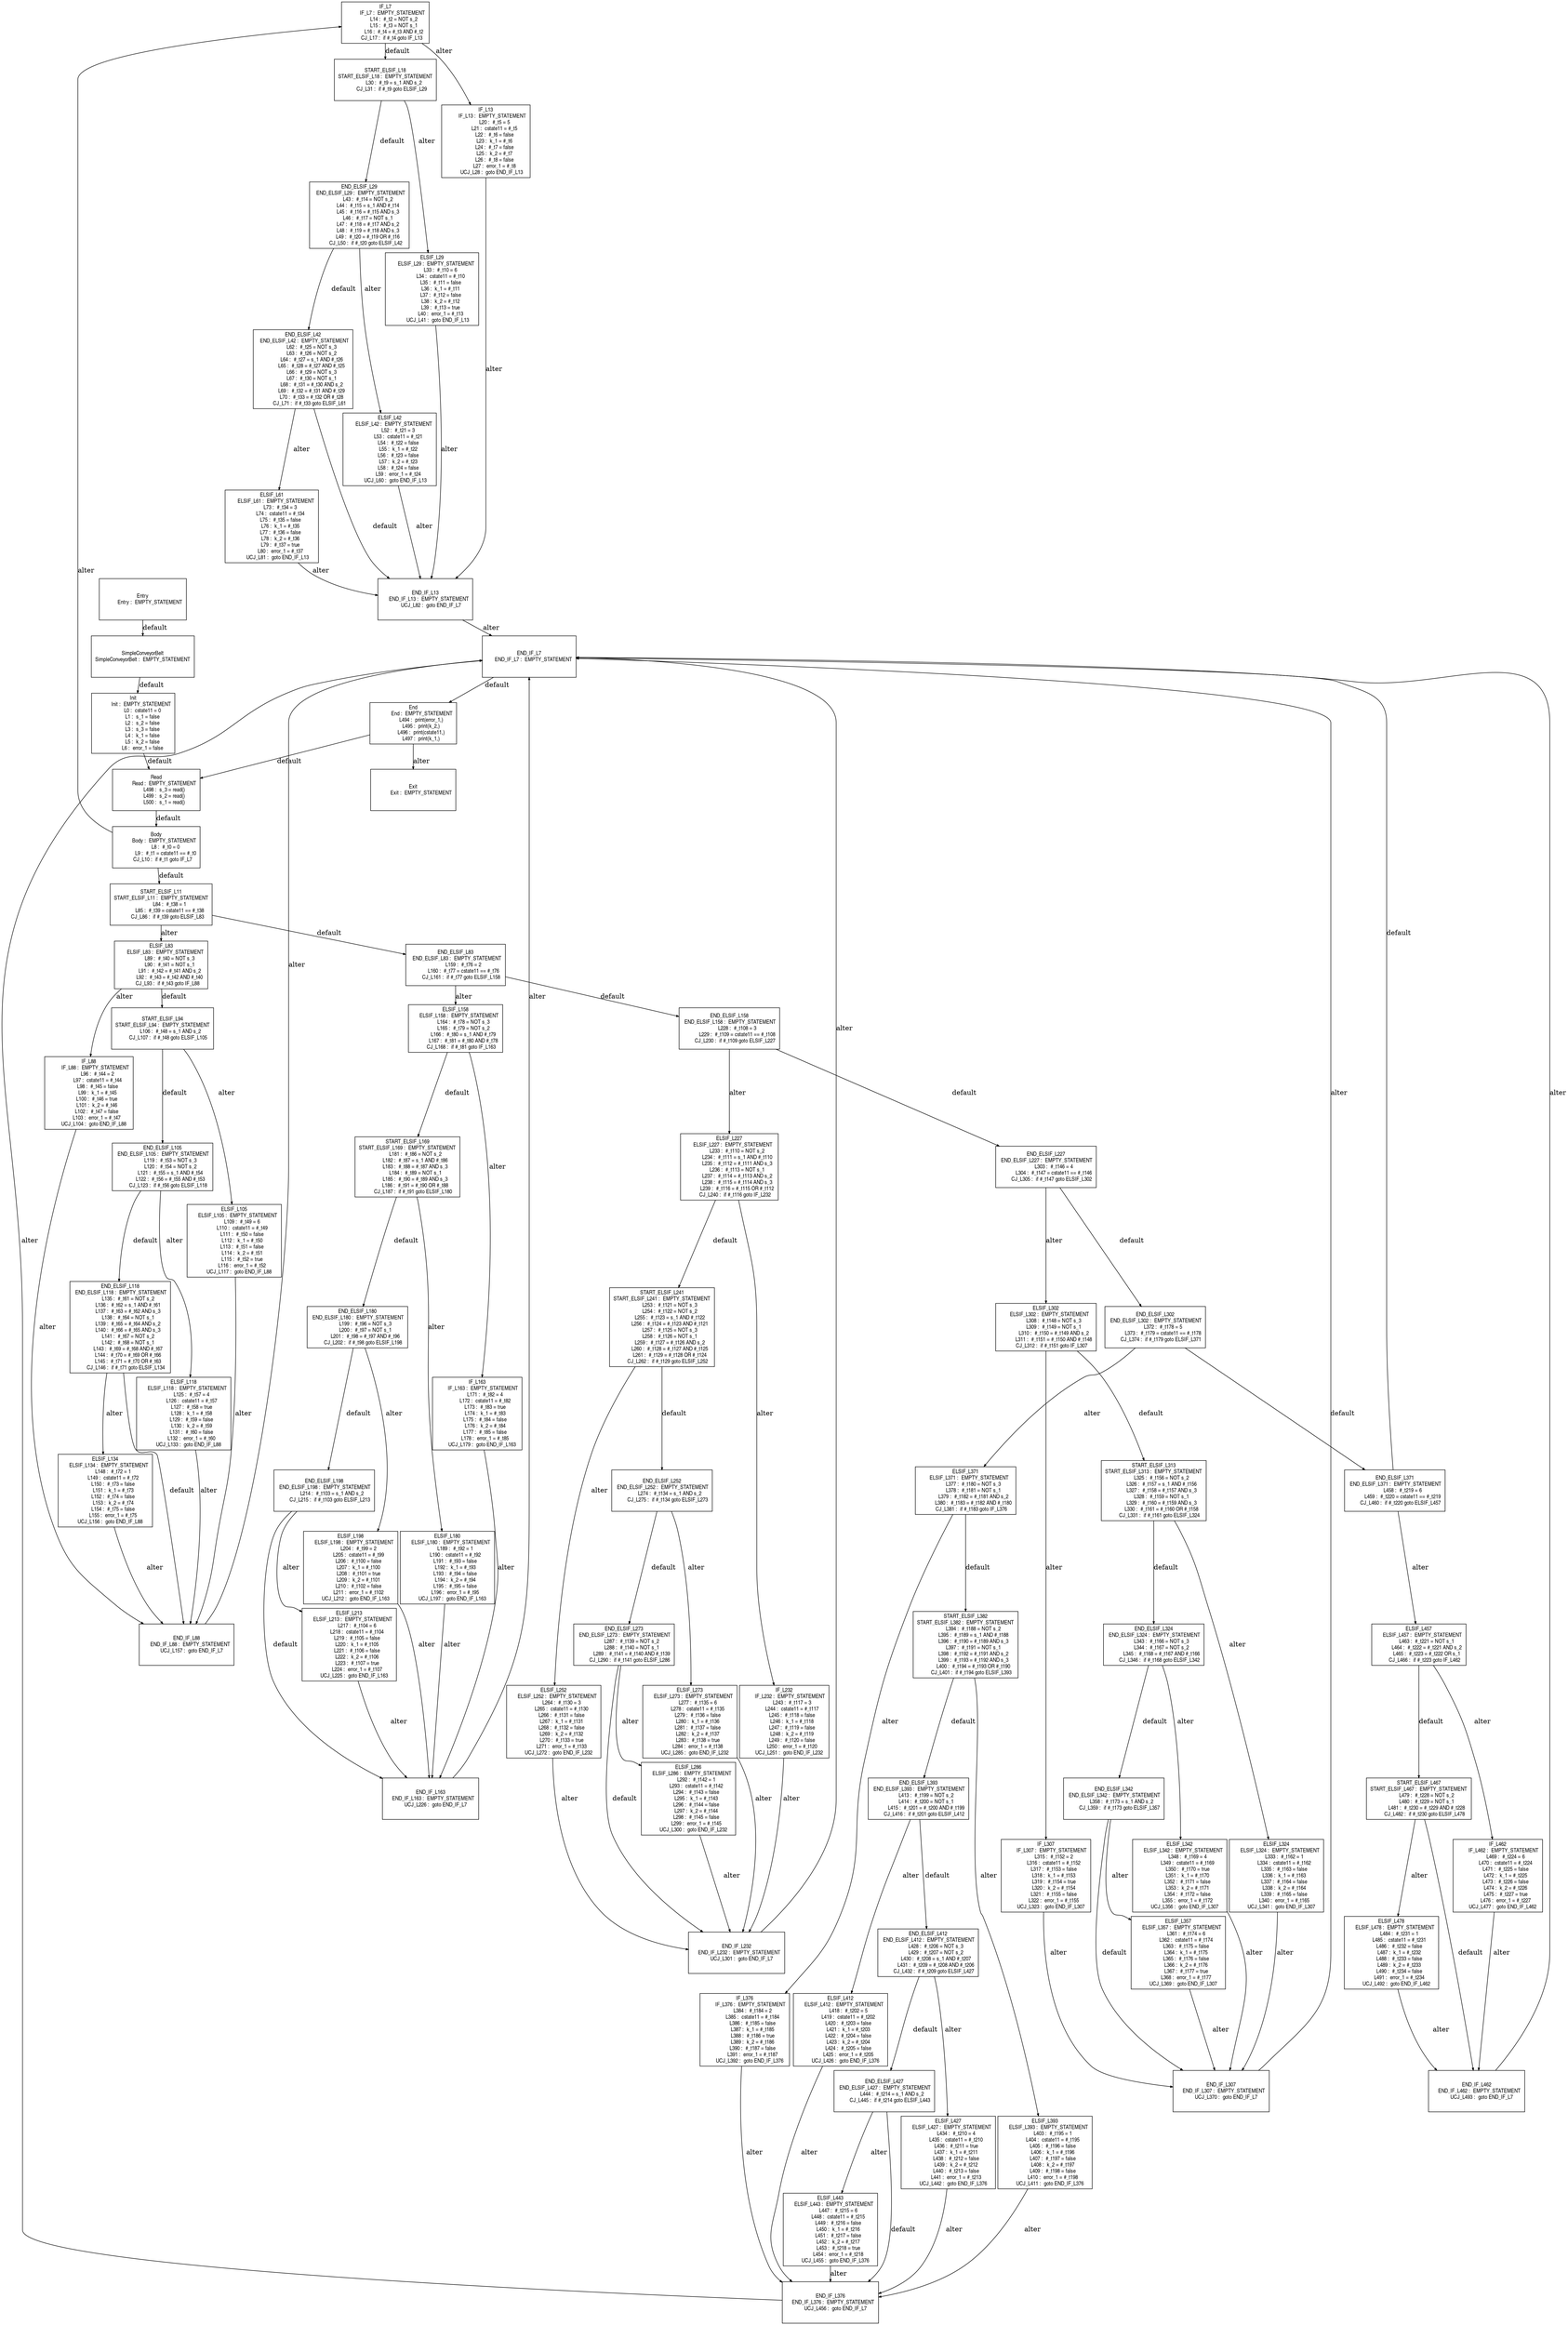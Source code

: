 digraph G {
  ranksep=.25;
  edge [arrowsize=.5]
  node [shape=rectangle, fontname="ArialNarrow",
        fontsize=12,  height=1.2];
  "IF_L7
          IF_L7 :  EMPTY_STATEMENT
            L14 :  #_t2 = NOT s_2
            L15 :  #_t3 = NOT s_1
            L16 :  #_t4 = #_t3 AND #_t2
         CJ_L17 :  if #_t4 goto IF_L13
"; "END_IF_L307
    END_IF_L307 :  EMPTY_STATEMENT
       UCJ_L370 :  goto END_IF_L7
"; "ELSIF_L118
     ELSIF_L118 :  EMPTY_STATEMENT
           L125 :  #_t57 = 4
           L126 :  cstate11 = #_t57
           L127 :  #_t58 = true
           L128 :  k_1 = #_t58
           L129 :  #_t59 = false
           L130 :  k_2 = #_t59
           L131 :  #_t60 = false
           L132 :  error_1 = #_t60
       UCJ_L133 :  goto END_IF_L88
"; "ELSIF_L324
     ELSIF_L324 :  EMPTY_STATEMENT
           L333 :  #_t162 = 1
           L334 :  cstate11 = #_t162
           L335 :  #_t163 = false
           L336 :  k_1 = #_t163
           L337 :  #_t164 = false
           L338 :  k_2 = #_t164
           L339 :  #_t165 = false
           L340 :  error_1 = #_t165
       UCJ_L341 :  goto END_IF_L307
"; "ELSIF_L273
     ELSIF_L273 :  EMPTY_STATEMENT
           L277 :  #_t135 = 6
           L278 :  cstate11 = #_t135
           L279 :  #_t136 = false
           L280 :  k_1 = #_t136
           L281 :  #_t137 = false
           L282 :  k_2 = #_t137
           L283 :  #_t138 = true
           L284 :  error_1 = #_t138
       UCJ_L285 :  goto END_IF_L232
"; "START_ELSIF_L18
START_ELSIF_L18 :  EMPTY_STATEMENT
            L30 :  #_t9 = s_1 AND s_2
         CJ_L31 :  if #_t9 goto ELSIF_L29
"; "ELSIF_L286
     ELSIF_L286 :  EMPTY_STATEMENT
           L292 :  #_t142 = 1
           L293 :  cstate11 = #_t142
           L294 :  #_t143 = false
           L295 :  k_1 = #_t143
           L296 :  #_t144 = false
           L297 :  k_2 = #_t144
           L298 :  #_t145 = false
           L299 :  error_1 = #_t145
       UCJ_L300 :  goto END_IF_L232
"; "IF_L13
         IF_L13 :  EMPTY_STATEMENT
            L20 :  #_t5 = 5
            L21 :  cstate11 = #_t5
            L22 :  #_t6 = false
            L23 :  k_1 = #_t6
            L24 :  #_t7 = false
            L25 :  k_2 = #_t7
            L26 :  #_t8 = false
            L27 :  error_1 = #_t8
        UCJ_L28 :  goto END_IF_L13
"; "ELSIF_L357
     ELSIF_L357 :  EMPTY_STATEMENT
           L361 :  #_t174 = 6
           L362 :  cstate11 = #_t174
           L363 :  #_t175 = false
           L364 :  k_1 = #_t175
           L365 :  #_t176 = false
           L366 :  k_2 = #_t176
           L367 :  #_t177 = true
           L368 :  error_1 = #_t177
       UCJ_L369 :  goto END_IF_L307
"; "IF_L462
        IF_L462 :  EMPTY_STATEMENT
           L469 :  #_t224 = 6
           L470 :  cstate11 = #_t224
           L471 :  #_t225 = false
           L472 :  k_1 = #_t225
           L473 :  #_t226 = false
           L474 :  k_2 = #_t226
           L475 :  #_t227 = true
           L476 :  error_1 = #_t227
       UCJ_L477 :  goto END_IF_L462
"; "END_IF_L462
    END_IF_L462 :  EMPTY_STATEMENT
       UCJ_L493 :  goto END_IF_L7
"; "ELSIF_L83
      ELSIF_L83 :  EMPTY_STATEMENT
            L89 :  #_t40 = NOT s_3
            L90 :  #_t41 = NOT s_1
            L91 :  #_t42 = #_t41 AND s_2
            L92 :  #_t43 = #_t42 AND #_t40
         CJ_L93 :  if #_t43 goto IF_L88
"; "END_ELSIF_L180
 END_ELSIF_L180 :  EMPTY_STATEMENT
           L199 :  #_t96 = NOT s_3
           L200 :  #_t97 = NOT s_1
           L201 :  #_t98 = #_t97 AND #_t96
        CJ_L202 :  if #_t98 goto ELSIF_L198
"; "ELSIF_L213
     ELSIF_L213 :  EMPTY_STATEMENT
           L217 :  #_t104 = 6
           L218 :  cstate11 = #_t104
           L219 :  #_t105 = false
           L220 :  k_1 = #_t105
           L221 :  #_t106 = false
           L222 :  k_2 = #_t106
           L223 :  #_t107 = true
           L224 :  error_1 = #_t107
       UCJ_L225 :  goto END_IF_L163
"; "ELSIF_L342
     ELSIF_L342 :  EMPTY_STATEMENT
           L348 :  #_t169 = 4
           L349 :  cstate11 = #_t169
           L350 :  #_t170 = true
           L351 :  k_1 = #_t170
           L352 :  #_t171 = false
           L353 :  k_2 = #_t171
           L354 :  #_t172 = false
           L355 :  error_1 = #_t172
       UCJ_L356 :  goto END_IF_L307
"; "ELSIF_L302
     ELSIF_L302 :  EMPTY_STATEMENT
           L308 :  #_t148 = NOT s_3
           L309 :  #_t149 = NOT s_1
           L310 :  #_t150 = #_t149 AND s_2
           L311 :  #_t151 = #_t150 AND #_t148
        CJ_L312 :  if #_t151 goto IF_L307
"; "END_IF_L88
     END_IF_L88 :  EMPTY_STATEMENT
       UCJ_L157 :  goto END_IF_L7
"; "END_ELSIF_L198
 END_ELSIF_L198 :  EMPTY_STATEMENT
           L214 :  #_t103 = s_1 AND s_2
        CJ_L215 :  if #_t103 goto ELSIF_L213
"; "END_IF_L376
    END_IF_L376 :  EMPTY_STATEMENT
       UCJ_L456 :  goto END_IF_L7
"; "Body
           Body :  EMPTY_STATEMENT
             L8 :  #_t0 = 0
             L9 :  #_t1 = cstate11 == #_t0
         CJ_L10 :  if #_t1 goto IF_L7
"; "END_ELSIF_L427
 END_ELSIF_L427 :  EMPTY_STATEMENT
           L444 :  #_t214 = s_1 AND s_2
        CJ_L445 :  if #_t214 goto ELSIF_L443
"; "IF_L232
        IF_L232 :  EMPTY_STATEMENT
           L243 :  #_t117 = 3
           L244 :  cstate11 = #_t117
           L245 :  #_t118 = false
           L246 :  k_1 = #_t118
           L247 :  #_t119 = false
           L248 :  k_2 = #_t119
           L249 :  #_t120 = false
           L250 :  error_1 = #_t120
       UCJ_L251 :  goto END_IF_L232
"; "IF_L307
        IF_L307 :  EMPTY_STATEMENT
           L315 :  #_t152 = 2
           L316 :  cstate11 = #_t152
           L317 :  #_t153 = false
           L318 :  k_1 = #_t153
           L319 :  #_t154 = true
           L320 :  k_2 = #_t154
           L321 :  #_t155 = false
           L322 :  error_1 = #_t155
       UCJ_L323 :  goto END_IF_L307
"; "END_ELSIF_L118
 END_ELSIF_L118 :  EMPTY_STATEMENT
           L135 :  #_t61 = NOT s_2
           L136 :  #_t62 = s_1 AND #_t61
           L137 :  #_t63 = #_t62 AND s_3
           L138 :  #_t64 = NOT s_1
           L139 :  #_t65 = #_t64 AND s_2
           L140 :  #_t66 = #_t65 AND s_3
           L141 :  #_t67 = NOT s_2
           L142 :  #_t68 = NOT s_1
           L143 :  #_t69 = #_t68 AND #_t67
           L144 :  #_t70 = #_t69 OR #_t66
           L145 :  #_t71 = #_t70 OR #_t63
        CJ_L146 :  if #_t71 goto ELSIF_L134
"; "START_ELSIF_L11
START_ELSIF_L11 :  EMPTY_STATEMENT
            L84 :  #_t38 = 1
            L85 :  #_t39 = cstate11 == #_t38
         CJ_L86 :  if #_t39 goto ELSIF_L83
"; "IF_L88
         IF_L88 :  EMPTY_STATEMENT
            L96 :  #_t44 = 2
            L97 :  cstate11 = #_t44
            L98 :  #_t45 = false
            L99 :  k_1 = #_t45
           L100 :  #_t46 = true
           L101 :  k_2 = #_t46
           L102 :  #_t47 = false
           L103 :  error_1 = #_t47
       UCJ_L104 :  goto END_IF_L88
"; "ELSIF_L252
     ELSIF_L252 :  EMPTY_STATEMENT
           L264 :  #_t130 = 3
           L265 :  cstate11 = #_t130
           L266 :  #_t131 = false
           L267 :  k_1 = #_t131
           L268 :  #_t132 = false
           L269 :  k_2 = #_t132
           L270 :  #_t133 = true
           L271 :  error_1 = #_t133
       UCJ_L272 :  goto END_IF_L232
"; "END_IF_L163
    END_IF_L163 :  EMPTY_STATEMENT
       UCJ_L226 :  goto END_IF_L7
"; "END_ELSIF_L29
  END_ELSIF_L29 :  EMPTY_STATEMENT
            L43 :  #_t14 = NOT s_2
            L44 :  #_t15 = s_1 AND #_t14
            L45 :  #_t16 = #_t15 AND s_3
            L46 :  #_t17 = NOT s_1
            L47 :  #_t18 = #_t17 AND s_2
            L48 :  #_t19 = #_t18 AND s_3
            L49 :  #_t20 = #_t19 OR #_t16
         CJ_L50 :  if #_t20 goto ELSIF_L42
"; "START_ELSIF_L94
START_ELSIF_L94 :  EMPTY_STATEMENT
           L106 :  #_t48 = s_1 AND s_2
        CJ_L107 :  if #_t48 goto ELSIF_L105
"; "END_ELSIF_L324
 END_ELSIF_L324 :  EMPTY_STATEMENT
           L343 :  #_t166 = NOT s_3
           L344 :  #_t167 = NOT s_2
           L345 :  #_t168 = #_t167 AND #_t166
        CJ_L346 :  if #_t168 goto ELSIF_L342
"; "Entry
          Entry :  EMPTY_STATEMENT
"; "START_ELSIF_L169
START_ELSIF_L169 :  EMPTY_STATEMENT
           L181 :  #_t86 = NOT s_2
           L182 :  #_t87 = s_1 AND #_t86
           L183 :  #_t88 = #_t87 AND s_3
           L184 :  #_t89 = NOT s_1
           L185 :  #_t90 = #_t89 AND s_3
           L186 :  #_t91 = #_t90 OR #_t88
        CJ_L187 :  if #_t91 goto ELSIF_L180
"; "IF_L376
        IF_L376 :  EMPTY_STATEMENT
           L384 :  #_t184 = 2
           L385 :  cstate11 = #_t184
           L386 :  #_t185 = false
           L387 :  k_1 = #_t185
           L388 :  #_t186 = true
           L389 :  k_2 = #_t186
           L390 :  #_t187 = false
           L391 :  error_1 = #_t187
       UCJ_L392 :  goto END_IF_L376
"; "ELSIF_L158
     ELSIF_L158 :  EMPTY_STATEMENT
           L164 :  #_t78 = NOT s_3
           L165 :  #_t79 = NOT s_2
           L166 :  #_t80 = s_1 AND #_t79
           L167 :  #_t81 = #_t80 AND #_t78
        CJ_L168 :  if #_t81 goto IF_L163
"; "Read
           Read :  EMPTY_STATEMENT
           L498 :  s_3 = read()
           L499 :  s_2 = read()
           L500 :  s_1 = read()
"; "END_ELSIF_L158
 END_ELSIF_L158 :  EMPTY_STATEMENT
           L228 :  #_t108 = 3
           L229 :  #_t109 = cstate11 == #_t108
        CJ_L230 :  if #_t109 goto ELSIF_L227
"; "ELSIF_L393
     ELSIF_L393 :  EMPTY_STATEMENT
           L403 :  #_t195 = 1
           L404 :  cstate11 = #_t195
           L405 :  #_t196 = false
           L406 :  k_1 = #_t196
           L407 :  #_t197 = false
           L408 :  k_2 = #_t197
           L409 :  #_t198 = false
           L410 :  error_1 = #_t198
       UCJ_L411 :  goto END_IF_L376
"; "Init
           Init :  EMPTY_STATEMENT
             L0 :  cstate11 = 0
             L1 :  s_1 = false
             L2 :  s_2 = false
             L3 :  s_3 = false
             L4 :  k_1 = false
             L5 :  k_2 = false
             L6 :  error_1 = false
"; "END_ELSIF_L42
  END_ELSIF_L42 :  EMPTY_STATEMENT
            L62 :  #_t25 = NOT s_3
            L63 :  #_t26 = NOT s_2
            L64 :  #_t27 = s_1 AND #_t26
            L65 :  #_t28 = #_t27 AND #_t25
            L66 :  #_t29 = NOT s_3
            L67 :  #_t30 = NOT s_1
            L68 :  #_t31 = #_t30 AND s_2
            L69 :  #_t32 = #_t31 AND #_t29
            L70 :  #_t33 = #_t32 OR #_t28
         CJ_L71 :  if #_t33 goto ELSIF_L61
"; "END_ELSIF_L83
  END_ELSIF_L83 :  EMPTY_STATEMENT
           L159 :  #_t76 = 2
           L160 :  #_t77 = cstate11 == #_t76
        CJ_L161 :  if #_t77 goto ELSIF_L158
"; "END_ELSIF_L412
 END_ELSIF_L412 :  EMPTY_STATEMENT
           L428 :  #_t206 = NOT s_3
           L429 :  #_t207 = NOT s_2
           L430 :  #_t208 = s_1 AND #_t207
           L431 :  #_t209 = #_t208 AND #_t206
        CJ_L432 :  if #_t209 goto ELSIF_L427
"; "END_IF_L7
      END_IF_L7 :  EMPTY_STATEMENT
"; "ELSIF_L198
     ELSIF_L198 :  EMPTY_STATEMENT
           L204 :  #_t99 = 2
           L205 :  cstate11 = #_t99
           L206 :  #_t100 = false
           L207 :  k_1 = #_t100
           L208 :  #_t101 = true
           L209 :  k_2 = #_t101
           L210 :  #_t102 = false
           L211 :  error_1 = #_t102
       UCJ_L212 :  goto END_IF_L163
"; "END_ELSIF_L227
 END_ELSIF_L227 :  EMPTY_STATEMENT
           L303 :  #_t146 = 4
           L304 :  #_t147 = cstate11 == #_t146
        CJ_L305 :  if #_t147 goto ELSIF_L302
"; "Exit
           Exit :  EMPTY_STATEMENT
"; "ELSIF_L105
     ELSIF_L105 :  EMPTY_STATEMENT
           L109 :  #_t49 = 6
           L110 :  cstate11 = #_t49
           L111 :  #_t50 = false
           L112 :  k_1 = #_t50
           L113 :  #_t51 = false
           L114 :  k_2 = #_t51
           L115 :  #_t52 = true
           L116 :  error_1 = #_t52
       UCJ_L117 :  goto END_IF_L88
"; "END_ELSIF_L273
 END_ELSIF_L273 :  EMPTY_STATEMENT
           L287 :  #_t139 = NOT s_2
           L288 :  #_t140 = NOT s_1
           L289 :  #_t141 = #_t140 AND #_t139
        CJ_L290 :  if #_t141 goto ELSIF_L286
"; "ELSIF_L427
     ELSIF_L427 :  EMPTY_STATEMENT
           L434 :  #_t210 = 4
           L435 :  cstate11 = #_t210
           L436 :  #_t211 = true
           L437 :  k_1 = #_t211
           L438 :  #_t212 = false
           L439 :  k_2 = #_t212
           L440 :  #_t213 = false
           L441 :  error_1 = #_t213
       UCJ_L442 :  goto END_IF_L376
"; "END_ELSIF_L371
 END_ELSIF_L371 :  EMPTY_STATEMENT
           L458 :  #_t219 = 6
           L459 :  #_t220 = cstate11 == #_t219
        CJ_L460 :  if #_t220 goto ELSIF_L457
"; "END_ELSIF_L302
 END_ELSIF_L302 :  EMPTY_STATEMENT
           L372 :  #_t178 = 5
           L373 :  #_t179 = cstate11 == #_t178
        CJ_L374 :  if #_t179 goto ELSIF_L371
"; "ELSIF_L371
     ELSIF_L371 :  EMPTY_STATEMENT
           L377 :  #_t180 = NOT s_3
           L378 :  #_t181 = NOT s_1
           L379 :  #_t182 = #_t181 AND s_2
           L380 :  #_t183 = #_t182 AND #_t180
        CJ_L381 :  if #_t183 goto IF_L376
"; "END_ELSIF_L342
 END_ELSIF_L342 :  EMPTY_STATEMENT
           L358 :  #_t173 = s_1 AND s_2
        CJ_L359 :  if #_t173 goto ELSIF_L357
"; "ELSIF_L180
     ELSIF_L180 :  EMPTY_STATEMENT
           L189 :  #_t92 = 1
           L190 :  cstate11 = #_t92
           L191 :  #_t93 = false
           L192 :  k_1 = #_t93
           L193 :  #_t94 = false
           L194 :  k_2 = #_t94
           L195 :  #_t95 = false
           L196 :  error_1 = #_t95
       UCJ_L197 :  goto END_IF_L163
"; "START_ELSIF_L382
START_ELSIF_L382 :  EMPTY_STATEMENT
           L394 :  #_t188 = NOT s_2
           L395 :  #_t189 = s_1 AND #_t188
           L396 :  #_t190 = #_t189 AND s_3
           L397 :  #_t191 = NOT s_1
           L398 :  #_t192 = #_t191 AND s_2
           L399 :  #_t193 = #_t192 AND s_3
           L400 :  #_t194 = #_t193 OR #_t190
        CJ_L401 :  if #_t194 goto ELSIF_L393
"; "END_IF_L13
     END_IF_L13 :  EMPTY_STATEMENT
        UCJ_L82 :  goto END_IF_L7
"; "ELSIF_L29
      ELSIF_L29 :  EMPTY_STATEMENT
            L33 :  #_t10 = 6
            L34 :  cstate11 = #_t10
            L35 :  #_t11 = false
            L36 :  k_1 = #_t11
            L37 :  #_t12 = false
            L38 :  k_2 = #_t12
            L39 :  #_t13 = true
            L40 :  error_1 = #_t13
        UCJ_L41 :  goto END_IF_L13
"; "START_ELSIF_L241
START_ELSIF_L241 :  EMPTY_STATEMENT
           L253 :  #_t121 = NOT s_3
           L254 :  #_t122 = NOT s_2
           L255 :  #_t123 = s_1 AND #_t122
           L256 :  #_t124 = #_t123 AND #_t121
           L257 :  #_t125 = NOT s_3
           L258 :  #_t126 = NOT s_1
           L259 :  #_t127 = #_t126 AND s_2
           L260 :  #_t128 = #_t127 AND #_t125
           L261 :  #_t129 = #_t128 OR #_t124
        CJ_L262 :  if #_t129 goto ELSIF_L252
"; "END_ELSIF_L252
 END_ELSIF_L252 :  EMPTY_STATEMENT
           L274 :  #_t134 = s_1 AND s_2
        CJ_L275 :  if #_t134 goto ELSIF_L273
"; "START_ELSIF_L467
START_ELSIF_L467 :  EMPTY_STATEMENT
           L479 :  #_t228 = NOT s_2
           L480 :  #_t229 = NOT s_1
           L481 :  #_t230 = #_t229 AND #_t228
        CJ_L482 :  if #_t230 goto ELSIF_L478
"; "ELSIF_L457
     ELSIF_L457 :  EMPTY_STATEMENT
           L463 :  #_t221 = NOT s_1
           L464 :  #_t222 = #_t221 AND s_2
           L465 :  #_t223 = #_t222 OR s_1
        CJ_L466 :  if #_t223 goto IF_L462
"; "ELSIF_L134
     ELSIF_L134 :  EMPTY_STATEMENT
           L148 :  #_t72 = 1
           L149 :  cstate11 = #_t72
           L150 :  #_t73 = false
           L151 :  k_1 = #_t73
           L152 :  #_t74 = false
           L153 :  k_2 = #_t74
           L154 :  #_t75 = false
           L155 :  error_1 = #_t75
       UCJ_L156 :  goto END_IF_L88
"; "ELSIF_L478
     ELSIF_L478 :  EMPTY_STATEMENT
           L484 :  #_t231 = 1
           L485 :  cstate11 = #_t231
           L486 :  #_t232 = false
           L487 :  k_1 = #_t232
           L488 :  #_t233 = false
           L489 :  k_2 = #_t233
           L490 :  #_t234 = false
           L491 :  error_1 = #_t234
       UCJ_L492 :  goto END_IF_L462
"; "IF_L163
        IF_L163 :  EMPTY_STATEMENT
           L171 :  #_t82 = 4
           L172 :  cstate11 = #_t82
           L173 :  #_t83 = true
           L174 :  k_1 = #_t83
           L175 :  #_t84 = false
           L176 :  k_2 = #_t84
           L177 :  #_t85 = false
           L178 :  error_1 = #_t85
       UCJ_L179 :  goto END_IF_L163
"; "SimpleConveyorBelt
SimpleConveyorBelt :  EMPTY_STATEMENT
"; "ELSIF_L443
     ELSIF_L443 :  EMPTY_STATEMENT
           L447 :  #_t215 = 6
           L448 :  cstate11 = #_t215
           L449 :  #_t216 = false
           L450 :  k_1 = #_t216
           L451 :  #_t217 = false
           L452 :  k_2 = #_t217
           L453 :  #_t218 = true
           L454 :  error_1 = #_t218
       UCJ_L455 :  goto END_IF_L376
"; "END_IF_L232
    END_IF_L232 :  EMPTY_STATEMENT
       UCJ_L301 :  goto END_IF_L7
"; "ELSIF_L227
     ELSIF_L227 :  EMPTY_STATEMENT
           L233 :  #_t110 = NOT s_2
           L234 :  #_t111 = s_1 AND #_t110
           L235 :  #_t112 = #_t111 AND s_3
           L236 :  #_t113 = NOT s_1
           L237 :  #_t114 = #_t113 AND s_2
           L238 :  #_t115 = #_t114 AND s_3
           L239 :  #_t116 = #_t115 OR #_t112
        CJ_L240 :  if #_t116 goto IF_L232
"; "ELSIF_L412
     ELSIF_L412 :  EMPTY_STATEMENT
           L418 :  #_t202 = 5
           L419 :  cstate11 = #_t202
           L420 :  #_t203 = false
           L421 :  k_1 = #_t203
           L422 :  #_t204 = false
           L423 :  k_2 = #_t204
           L424 :  #_t205 = false
           L425 :  error_1 = #_t205
       UCJ_L426 :  goto END_IF_L376
"; "ELSIF_L42
      ELSIF_L42 :  EMPTY_STATEMENT
            L52 :  #_t21 = 3
            L53 :  cstate11 = #_t21
            L54 :  #_t22 = false
            L55 :  k_1 = #_t22
            L56 :  #_t23 = false
            L57 :  k_2 = #_t23
            L58 :  #_t24 = false
            L59 :  error_1 = #_t24
        UCJ_L60 :  goto END_IF_L13
"; "End
            End :  EMPTY_STATEMENT
           L494 :  print(error_1,)
           L495 :  print(k_2,)
           L496 :  print(cstate11,)
           L497 :  print(k_1,)
"; "END_ELSIF_L105
 END_ELSIF_L105 :  EMPTY_STATEMENT
           L119 :  #_t53 = NOT s_3
           L120 :  #_t54 = NOT s_2
           L121 :  #_t55 = s_1 AND #_t54
           L122 :  #_t56 = #_t55 AND #_t53
        CJ_L123 :  if #_t56 goto ELSIF_L118
"; "START_ELSIF_L313
START_ELSIF_L313 :  EMPTY_STATEMENT
           L325 :  #_t156 = NOT s_2
           L326 :  #_t157 = s_1 AND #_t156
           L327 :  #_t158 = #_t157 AND s_3
           L328 :  #_t159 = NOT s_1
           L329 :  #_t160 = #_t159 AND s_3
           L330 :  #_t161 = #_t160 OR #_t158
        CJ_L331 :  if #_t161 goto ELSIF_L324
"; "END_ELSIF_L393
 END_ELSIF_L393 :  EMPTY_STATEMENT
           L413 :  #_t199 = NOT s_2
           L414 :  #_t200 = NOT s_1
           L415 :  #_t201 = #_t200 AND #_t199
        CJ_L416 :  if #_t201 goto ELSIF_L412
"; "ELSIF_L61
      ELSIF_L61 :  EMPTY_STATEMENT
            L73 :  #_t34 = 3
            L74 :  cstate11 = #_t34
            L75 :  #_t35 = false
            L76 :  k_1 = #_t35
            L77 :  #_t36 = false
            L78 :  k_2 = #_t36
            L79 :  #_t37 = true
            L80 :  error_1 = #_t37
        UCJ_L81 :  goto END_IF_L13
"; 
  "SimpleConveyorBelt
SimpleConveyorBelt :  EMPTY_STATEMENT
" -> "Init
           Init :  EMPTY_STATEMENT
             L0 :  cstate11 = 0
             L1 :  s_1 = false
             L2 :  s_2 = false
             L3 :  s_3 = false
             L4 :  k_1 = false
             L5 :  k_2 = false
             L6 :  error_1 = false
"  [label="default"];
  "Init
           Init :  EMPTY_STATEMENT
             L0 :  cstate11 = 0
             L1 :  s_1 = false
             L2 :  s_2 = false
             L3 :  s_3 = false
             L4 :  k_1 = false
             L5 :  k_2 = false
             L6 :  error_1 = false
" -> "Read
           Read :  EMPTY_STATEMENT
           L498 :  s_3 = read()
           L499 :  s_2 = read()
           L500 :  s_1 = read()
"  [label="default"];
  "Body
           Body :  EMPTY_STATEMENT
             L8 :  #_t0 = 0
             L9 :  #_t1 = cstate11 == #_t0
         CJ_L10 :  if #_t1 goto IF_L7
" -> "START_ELSIF_L11
START_ELSIF_L11 :  EMPTY_STATEMENT
            L84 :  #_t38 = 1
            L85 :  #_t39 = cstate11 == #_t38
         CJ_L86 :  if #_t39 goto ELSIF_L83
"  [label="default"];
  "Body
           Body :  EMPTY_STATEMENT
             L8 :  #_t0 = 0
             L9 :  #_t1 = cstate11 == #_t0
         CJ_L10 :  if #_t1 goto IF_L7
" -> "IF_L7
          IF_L7 :  EMPTY_STATEMENT
            L14 :  #_t2 = NOT s_2
            L15 :  #_t3 = NOT s_1
            L16 :  #_t4 = #_t3 AND #_t2
         CJ_L17 :  if #_t4 goto IF_L13
"  [label="alter"];
  "IF_L7
          IF_L7 :  EMPTY_STATEMENT
            L14 :  #_t2 = NOT s_2
            L15 :  #_t3 = NOT s_1
            L16 :  #_t4 = #_t3 AND #_t2
         CJ_L17 :  if #_t4 goto IF_L13
" -> "START_ELSIF_L18
START_ELSIF_L18 :  EMPTY_STATEMENT
            L30 :  #_t9 = s_1 AND s_2
         CJ_L31 :  if #_t9 goto ELSIF_L29
"  [label="default"];
  "IF_L7
          IF_L7 :  EMPTY_STATEMENT
            L14 :  #_t2 = NOT s_2
            L15 :  #_t3 = NOT s_1
            L16 :  #_t4 = #_t3 AND #_t2
         CJ_L17 :  if #_t4 goto IF_L13
" -> "IF_L13
         IF_L13 :  EMPTY_STATEMENT
            L20 :  #_t5 = 5
            L21 :  cstate11 = #_t5
            L22 :  #_t6 = false
            L23 :  k_1 = #_t6
            L24 :  #_t7 = false
            L25 :  k_2 = #_t7
            L26 :  #_t8 = false
            L27 :  error_1 = #_t8
        UCJ_L28 :  goto END_IF_L13
"  [label="alter"];
  "IF_L13
         IF_L13 :  EMPTY_STATEMENT
            L20 :  #_t5 = 5
            L21 :  cstate11 = #_t5
            L22 :  #_t6 = false
            L23 :  k_1 = #_t6
            L24 :  #_t7 = false
            L25 :  k_2 = #_t7
            L26 :  #_t8 = false
            L27 :  error_1 = #_t8
        UCJ_L28 :  goto END_IF_L13
" -> "END_IF_L13
     END_IF_L13 :  EMPTY_STATEMENT
        UCJ_L82 :  goto END_IF_L7
"  [label="alter"];
  "START_ELSIF_L18
START_ELSIF_L18 :  EMPTY_STATEMENT
            L30 :  #_t9 = s_1 AND s_2
         CJ_L31 :  if #_t9 goto ELSIF_L29
" -> "END_ELSIF_L29
  END_ELSIF_L29 :  EMPTY_STATEMENT
            L43 :  #_t14 = NOT s_2
            L44 :  #_t15 = s_1 AND #_t14
            L45 :  #_t16 = #_t15 AND s_3
            L46 :  #_t17 = NOT s_1
            L47 :  #_t18 = #_t17 AND s_2
            L48 :  #_t19 = #_t18 AND s_3
            L49 :  #_t20 = #_t19 OR #_t16
         CJ_L50 :  if #_t20 goto ELSIF_L42
"  [label="default"];
  "START_ELSIF_L18
START_ELSIF_L18 :  EMPTY_STATEMENT
            L30 :  #_t9 = s_1 AND s_2
         CJ_L31 :  if #_t9 goto ELSIF_L29
" -> "ELSIF_L29
      ELSIF_L29 :  EMPTY_STATEMENT
            L33 :  #_t10 = 6
            L34 :  cstate11 = #_t10
            L35 :  #_t11 = false
            L36 :  k_1 = #_t11
            L37 :  #_t12 = false
            L38 :  k_2 = #_t12
            L39 :  #_t13 = true
            L40 :  error_1 = #_t13
        UCJ_L41 :  goto END_IF_L13
"  [label="alter"];
  "ELSIF_L29
      ELSIF_L29 :  EMPTY_STATEMENT
            L33 :  #_t10 = 6
            L34 :  cstate11 = #_t10
            L35 :  #_t11 = false
            L36 :  k_1 = #_t11
            L37 :  #_t12 = false
            L38 :  k_2 = #_t12
            L39 :  #_t13 = true
            L40 :  error_1 = #_t13
        UCJ_L41 :  goto END_IF_L13
" -> "END_IF_L13
     END_IF_L13 :  EMPTY_STATEMENT
        UCJ_L82 :  goto END_IF_L7
"  [label="alter"];
  "END_ELSIF_L29
  END_ELSIF_L29 :  EMPTY_STATEMENT
            L43 :  #_t14 = NOT s_2
            L44 :  #_t15 = s_1 AND #_t14
            L45 :  #_t16 = #_t15 AND s_3
            L46 :  #_t17 = NOT s_1
            L47 :  #_t18 = #_t17 AND s_2
            L48 :  #_t19 = #_t18 AND s_3
            L49 :  #_t20 = #_t19 OR #_t16
         CJ_L50 :  if #_t20 goto ELSIF_L42
" -> "END_ELSIF_L42
  END_ELSIF_L42 :  EMPTY_STATEMENT
            L62 :  #_t25 = NOT s_3
            L63 :  #_t26 = NOT s_2
            L64 :  #_t27 = s_1 AND #_t26
            L65 :  #_t28 = #_t27 AND #_t25
            L66 :  #_t29 = NOT s_3
            L67 :  #_t30 = NOT s_1
            L68 :  #_t31 = #_t30 AND s_2
            L69 :  #_t32 = #_t31 AND #_t29
            L70 :  #_t33 = #_t32 OR #_t28
         CJ_L71 :  if #_t33 goto ELSIF_L61
"  [label="default"];
  "END_ELSIF_L29
  END_ELSIF_L29 :  EMPTY_STATEMENT
            L43 :  #_t14 = NOT s_2
            L44 :  #_t15 = s_1 AND #_t14
            L45 :  #_t16 = #_t15 AND s_3
            L46 :  #_t17 = NOT s_1
            L47 :  #_t18 = #_t17 AND s_2
            L48 :  #_t19 = #_t18 AND s_3
            L49 :  #_t20 = #_t19 OR #_t16
         CJ_L50 :  if #_t20 goto ELSIF_L42
" -> "ELSIF_L42
      ELSIF_L42 :  EMPTY_STATEMENT
            L52 :  #_t21 = 3
            L53 :  cstate11 = #_t21
            L54 :  #_t22 = false
            L55 :  k_1 = #_t22
            L56 :  #_t23 = false
            L57 :  k_2 = #_t23
            L58 :  #_t24 = false
            L59 :  error_1 = #_t24
        UCJ_L60 :  goto END_IF_L13
"  [label="alter"];
  "ELSIF_L42
      ELSIF_L42 :  EMPTY_STATEMENT
            L52 :  #_t21 = 3
            L53 :  cstate11 = #_t21
            L54 :  #_t22 = false
            L55 :  k_1 = #_t22
            L56 :  #_t23 = false
            L57 :  k_2 = #_t23
            L58 :  #_t24 = false
            L59 :  error_1 = #_t24
        UCJ_L60 :  goto END_IF_L13
" -> "END_IF_L13
     END_IF_L13 :  EMPTY_STATEMENT
        UCJ_L82 :  goto END_IF_L7
"  [label="alter"];
  "END_ELSIF_L42
  END_ELSIF_L42 :  EMPTY_STATEMENT
            L62 :  #_t25 = NOT s_3
            L63 :  #_t26 = NOT s_2
            L64 :  #_t27 = s_1 AND #_t26
            L65 :  #_t28 = #_t27 AND #_t25
            L66 :  #_t29 = NOT s_3
            L67 :  #_t30 = NOT s_1
            L68 :  #_t31 = #_t30 AND s_2
            L69 :  #_t32 = #_t31 AND #_t29
            L70 :  #_t33 = #_t32 OR #_t28
         CJ_L71 :  if #_t33 goto ELSIF_L61
" -> "END_IF_L13
     END_IF_L13 :  EMPTY_STATEMENT
        UCJ_L82 :  goto END_IF_L7
"  [label="default"];
  "END_ELSIF_L42
  END_ELSIF_L42 :  EMPTY_STATEMENT
            L62 :  #_t25 = NOT s_3
            L63 :  #_t26 = NOT s_2
            L64 :  #_t27 = s_1 AND #_t26
            L65 :  #_t28 = #_t27 AND #_t25
            L66 :  #_t29 = NOT s_3
            L67 :  #_t30 = NOT s_1
            L68 :  #_t31 = #_t30 AND s_2
            L69 :  #_t32 = #_t31 AND #_t29
            L70 :  #_t33 = #_t32 OR #_t28
         CJ_L71 :  if #_t33 goto ELSIF_L61
" -> "ELSIF_L61
      ELSIF_L61 :  EMPTY_STATEMENT
            L73 :  #_t34 = 3
            L74 :  cstate11 = #_t34
            L75 :  #_t35 = false
            L76 :  k_1 = #_t35
            L77 :  #_t36 = false
            L78 :  k_2 = #_t36
            L79 :  #_t37 = true
            L80 :  error_1 = #_t37
        UCJ_L81 :  goto END_IF_L13
"  [label="alter"];
  "ELSIF_L61
      ELSIF_L61 :  EMPTY_STATEMENT
            L73 :  #_t34 = 3
            L74 :  cstate11 = #_t34
            L75 :  #_t35 = false
            L76 :  k_1 = #_t35
            L77 :  #_t36 = false
            L78 :  k_2 = #_t36
            L79 :  #_t37 = true
            L80 :  error_1 = #_t37
        UCJ_L81 :  goto END_IF_L13
" -> "END_IF_L13
     END_IF_L13 :  EMPTY_STATEMENT
        UCJ_L82 :  goto END_IF_L7
"  [label="alter"];
  "END_IF_L13
     END_IF_L13 :  EMPTY_STATEMENT
        UCJ_L82 :  goto END_IF_L7
" -> "END_IF_L7
      END_IF_L7 :  EMPTY_STATEMENT
"  [label="alter"];
  "START_ELSIF_L11
START_ELSIF_L11 :  EMPTY_STATEMENT
            L84 :  #_t38 = 1
            L85 :  #_t39 = cstate11 == #_t38
         CJ_L86 :  if #_t39 goto ELSIF_L83
" -> "END_ELSIF_L83
  END_ELSIF_L83 :  EMPTY_STATEMENT
           L159 :  #_t76 = 2
           L160 :  #_t77 = cstate11 == #_t76
        CJ_L161 :  if #_t77 goto ELSIF_L158
"  [label="default"];
  "START_ELSIF_L11
START_ELSIF_L11 :  EMPTY_STATEMENT
            L84 :  #_t38 = 1
            L85 :  #_t39 = cstate11 == #_t38
         CJ_L86 :  if #_t39 goto ELSIF_L83
" -> "ELSIF_L83
      ELSIF_L83 :  EMPTY_STATEMENT
            L89 :  #_t40 = NOT s_3
            L90 :  #_t41 = NOT s_1
            L91 :  #_t42 = #_t41 AND s_2
            L92 :  #_t43 = #_t42 AND #_t40
         CJ_L93 :  if #_t43 goto IF_L88
"  [label="alter"];
  "ELSIF_L83
      ELSIF_L83 :  EMPTY_STATEMENT
            L89 :  #_t40 = NOT s_3
            L90 :  #_t41 = NOT s_1
            L91 :  #_t42 = #_t41 AND s_2
            L92 :  #_t43 = #_t42 AND #_t40
         CJ_L93 :  if #_t43 goto IF_L88
" -> "START_ELSIF_L94
START_ELSIF_L94 :  EMPTY_STATEMENT
           L106 :  #_t48 = s_1 AND s_2
        CJ_L107 :  if #_t48 goto ELSIF_L105
"  [label="default"];
  "ELSIF_L83
      ELSIF_L83 :  EMPTY_STATEMENT
            L89 :  #_t40 = NOT s_3
            L90 :  #_t41 = NOT s_1
            L91 :  #_t42 = #_t41 AND s_2
            L92 :  #_t43 = #_t42 AND #_t40
         CJ_L93 :  if #_t43 goto IF_L88
" -> "IF_L88
         IF_L88 :  EMPTY_STATEMENT
            L96 :  #_t44 = 2
            L97 :  cstate11 = #_t44
            L98 :  #_t45 = false
            L99 :  k_1 = #_t45
           L100 :  #_t46 = true
           L101 :  k_2 = #_t46
           L102 :  #_t47 = false
           L103 :  error_1 = #_t47
       UCJ_L104 :  goto END_IF_L88
"  [label="alter"];
  "IF_L88
         IF_L88 :  EMPTY_STATEMENT
            L96 :  #_t44 = 2
            L97 :  cstate11 = #_t44
            L98 :  #_t45 = false
            L99 :  k_1 = #_t45
           L100 :  #_t46 = true
           L101 :  k_2 = #_t46
           L102 :  #_t47 = false
           L103 :  error_1 = #_t47
       UCJ_L104 :  goto END_IF_L88
" -> "END_IF_L88
     END_IF_L88 :  EMPTY_STATEMENT
       UCJ_L157 :  goto END_IF_L7
"  [label="alter"];
  "START_ELSIF_L94
START_ELSIF_L94 :  EMPTY_STATEMENT
           L106 :  #_t48 = s_1 AND s_2
        CJ_L107 :  if #_t48 goto ELSIF_L105
" -> "END_ELSIF_L105
 END_ELSIF_L105 :  EMPTY_STATEMENT
           L119 :  #_t53 = NOT s_3
           L120 :  #_t54 = NOT s_2
           L121 :  #_t55 = s_1 AND #_t54
           L122 :  #_t56 = #_t55 AND #_t53
        CJ_L123 :  if #_t56 goto ELSIF_L118
"  [label="default"];
  "START_ELSIF_L94
START_ELSIF_L94 :  EMPTY_STATEMENT
           L106 :  #_t48 = s_1 AND s_2
        CJ_L107 :  if #_t48 goto ELSIF_L105
" -> "ELSIF_L105
     ELSIF_L105 :  EMPTY_STATEMENT
           L109 :  #_t49 = 6
           L110 :  cstate11 = #_t49
           L111 :  #_t50 = false
           L112 :  k_1 = #_t50
           L113 :  #_t51 = false
           L114 :  k_2 = #_t51
           L115 :  #_t52 = true
           L116 :  error_1 = #_t52
       UCJ_L117 :  goto END_IF_L88
"  [label="alter"];
  "ELSIF_L105
     ELSIF_L105 :  EMPTY_STATEMENT
           L109 :  #_t49 = 6
           L110 :  cstate11 = #_t49
           L111 :  #_t50 = false
           L112 :  k_1 = #_t50
           L113 :  #_t51 = false
           L114 :  k_2 = #_t51
           L115 :  #_t52 = true
           L116 :  error_1 = #_t52
       UCJ_L117 :  goto END_IF_L88
" -> "END_IF_L88
     END_IF_L88 :  EMPTY_STATEMENT
       UCJ_L157 :  goto END_IF_L7
"  [label="alter"];
  "END_ELSIF_L105
 END_ELSIF_L105 :  EMPTY_STATEMENT
           L119 :  #_t53 = NOT s_3
           L120 :  #_t54 = NOT s_2
           L121 :  #_t55 = s_1 AND #_t54
           L122 :  #_t56 = #_t55 AND #_t53
        CJ_L123 :  if #_t56 goto ELSIF_L118
" -> "END_ELSIF_L118
 END_ELSIF_L118 :  EMPTY_STATEMENT
           L135 :  #_t61 = NOT s_2
           L136 :  #_t62 = s_1 AND #_t61
           L137 :  #_t63 = #_t62 AND s_3
           L138 :  #_t64 = NOT s_1
           L139 :  #_t65 = #_t64 AND s_2
           L140 :  #_t66 = #_t65 AND s_3
           L141 :  #_t67 = NOT s_2
           L142 :  #_t68 = NOT s_1
           L143 :  #_t69 = #_t68 AND #_t67
           L144 :  #_t70 = #_t69 OR #_t66
           L145 :  #_t71 = #_t70 OR #_t63
        CJ_L146 :  if #_t71 goto ELSIF_L134
"  [label="default"];
  "END_ELSIF_L105
 END_ELSIF_L105 :  EMPTY_STATEMENT
           L119 :  #_t53 = NOT s_3
           L120 :  #_t54 = NOT s_2
           L121 :  #_t55 = s_1 AND #_t54
           L122 :  #_t56 = #_t55 AND #_t53
        CJ_L123 :  if #_t56 goto ELSIF_L118
" -> "ELSIF_L118
     ELSIF_L118 :  EMPTY_STATEMENT
           L125 :  #_t57 = 4
           L126 :  cstate11 = #_t57
           L127 :  #_t58 = true
           L128 :  k_1 = #_t58
           L129 :  #_t59 = false
           L130 :  k_2 = #_t59
           L131 :  #_t60 = false
           L132 :  error_1 = #_t60
       UCJ_L133 :  goto END_IF_L88
"  [label="alter"];
  "ELSIF_L118
     ELSIF_L118 :  EMPTY_STATEMENT
           L125 :  #_t57 = 4
           L126 :  cstate11 = #_t57
           L127 :  #_t58 = true
           L128 :  k_1 = #_t58
           L129 :  #_t59 = false
           L130 :  k_2 = #_t59
           L131 :  #_t60 = false
           L132 :  error_1 = #_t60
       UCJ_L133 :  goto END_IF_L88
" -> "END_IF_L88
     END_IF_L88 :  EMPTY_STATEMENT
       UCJ_L157 :  goto END_IF_L7
"  [label="alter"];
  "END_ELSIF_L118
 END_ELSIF_L118 :  EMPTY_STATEMENT
           L135 :  #_t61 = NOT s_2
           L136 :  #_t62 = s_1 AND #_t61
           L137 :  #_t63 = #_t62 AND s_3
           L138 :  #_t64 = NOT s_1
           L139 :  #_t65 = #_t64 AND s_2
           L140 :  #_t66 = #_t65 AND s_3
           L141 :  #_t67 = NOT s_2
           L142 :  #_t68 = NOT s_1
           L143 :  #_t69 = #_t68 AND #_t67
           L144 :  #_t70 = #_t69 OR #_t66
           L145 :  #_t71 = #_t70 OR #_t63
        CJ_L146 :  if #_t71 goto ELSIF_L134
" -> "END_IF_L88
     END_IF_L88 :  EMPTY_STATEMENT
       UCJ_L157 :  goto END_IF_L7
"  [label="default"];
  "END_ELSIF_L118
 END_ELSIF_L118 :  EMPTY_STATEMENT
           L135 :  #_t61 = NOT s_2
           L136 :  #_t62 = s_1 AND #_t61
           L137 :  #_t63 = #_t62 AND s_3
           L138 :  #_t64 = NOT s_1
           L139 :  #_t65 = #_t64 AND s_2
           L140 :  #_t66 = #_t65 AND s_3
           L141 :  #_t67 = NOT s_2
           L142 :  #_t68 = NOT s_1
           L143 :  #_t69 = #_t68 AND #_t67
           L144 :  #_t70 = #_t69 OR #_t66
           L145 :  #_t71 = #_t70 OR #_t63
        CJ_L146 :  if #_t71 goto ELSIF_L134
" -> "ELSIF_L134
     ELSIF_L134 :  EMPTY_STATEMENT
           L148 :  #_t72 = 1
           L149 :  cstate11 = #_t72
           L150 :  #_t73 = false
           L151 :  k_1 = #_t73
           L152 :  #_t74 = false
           L153 :  k_2 = #_t74
           L154 :  #_t75 = false
           L155 :  error_1 = #_t75
       UCJ_L156 :  goto END_IF_L88
"  [label="alter"];
  "ELSIF_L134
     ELSIF_L134 :  EMPTY_STATEMENT
           L148 :  #_t72 = 1
           L149 :  cstate11 = #_t72
           L150 :  #_t73 = false
           L151 :  k_1 = #_t73
           L152 :  #_t74 = false
           L153 :  k_2 = #_t74
           L154 :  #_t75 = false
           L155 :  error_1 = #_t75
       UCJ_L156 :  goto END_IF_L88
" -> "END_IF_L88
     END_IF_L88 :  EMPTY_STATEMENT
       UCJ_L157 :  goto END_IF_L7
"  [label="alter"];
  "END_IF_L88
     END_IF_L88 :  EMPTY_STATEMENT
       UCJ_L157 :  goto END_IF_L7
" -> "END_IF_L7
      END_IF_L7 :  EMPTY_STATEMENT
"  [label="alter"];
  "END_ELSIF_L83
  END_ELSIF_L83 :  EMPTY_STATEMENT
           L159 :  #_t76 = 2
           L160 :  #_t77 = cstate11 == #_t76
        CJ_L161 :  if #_t77 goto ELSIF_L158
" -> "END_ELSIF_L158
 END_ELSIF_L158 :  EMPTY_STATEMENT
           L228 :  #_t108 = 3
           L229 :  #_t109 = cstate11 == #_t108
        CJ_L230 :  if #_t109 goto ELSIF_L227
"  [label="default"];
  "END_ELSIF_L83
  END_ELSIF_L83 :  EMPTY_STATEMENT
           L159 :  #_t76 = 2
           L160 :  #_t77 = cstate11 == #_t76
        CJ_L161 :  if #_t77 goto ELSIF_L158
" -> "ELSIF_L158
     ELSIF_L158 :  EMPTY_STATEMENT
           L164 :  #_t78 = NOT s_3
           L165 :  #_t79 = NOT s_2
           L166 :  #_t80 = s_1 AND #_t79
           L167 :  #_t81 = #_t80 AND #_t78
        CJ_L168 :  if #_t81 goto IF_L163
"  [label="alter"];
  "ELSIF_L158
     ELSIF_L158 :  EMPTY_STATEMENT
           L164 :  #_t78 = NOT s_3
           L165 :  #_t79 = NOT s_2
           L166 :  #_t80 = s_1 AND #_t79
           L167 :  #_t81 = #_t80 AND #_t78
        CJ_L168 :  if #_t81 goto IF_L163
" -> "START_ELSIF_L169
START_ELSIF_L169 :  EMPTY_STATEMENT
           L181 :  #_t86 = NOT s_2
           L182 :  #_t87 = s_1 AND #_t86
           L183 :  #_t88 = #_t87 AND s_3
           L184 :  #_t89 = NOT s_1
           L185 :  #_t90 = #_t89 AND s_3
           L186 :  #_t91 = #_t90 OR #_t88
        CJ_L187 :  if #_t91 goto ELSIF_L180
"  [label="default"];
  "ELSIF_L158
     ELSIF_L158 :  EMPTY_STATEMENT
           L164 :  #_t78 = NOT s_3
           L165 :  #_t79 = NOT s_2
           L166 :  #_t80 = s_1 AND #_t79
           L167 :  #_t81 = #_t80 AND #_t78
        CJ_L168 :  if #_t81 goto IF_L163
" -> "IF_L163
        IF_L163 :  EMPTY_STATEMENT
           L171 :  #_t82 = 4
           L172 :  cstate11 = #_t82
           L173 :  #_t83 = true
           L174 :  k_1 = #_t83
           L175 :  #_t84 = false
           L176 :  k_2 = #_t84
           L177 :  #_t85 = false
           L178 :  error_1 = #_t85
       UCJ_L179 :  goto END_IF_L163
"  [label="alter"];
  "IF_L163
        IF_L163 :  EMPTY_STATEMENT
           L171 :  #_t82 = 4
           L172 :  cstate11 = #_t82
           L173 :  #_t83 = true
           L174 :  k_1 = #_t83
           L175 :  #_t84 = false
           L176 :  k_2 = #_t84
           L177 :  #_t85 = false
           L178 :  error_1 = #_t85
       UCJ_L179 :  goto END_IF_L163
" -> "END_IF_L163
    END_IF_L163 :  EMPTY_STATEMENT
       UCJ_L226 :  goto END_IF_L7
"  [label="alter"];
  "START_ELSIF_L169
START_ELSIF_L169 :  EMPTY_STATEMENT
           L181 :  #_t86 = NOT s_2
           L182 :  #_t87 = s_1 AND #_t86
           L183 :  #_t88 = #_t87 AND s_3
           L184 :  #_t89 = NOT s_1
           L185 :  #_t90 = #_t89 AND s_3
           L186 :  #_t91 = #_t90 OR #_t88
        CJ_L187 :  if #_t91 goto ELSIF_L180
" -> "END_ELSIF_L180
 END_ELSIF_L180 :  EMPTY_STATEMENT
           L199 :  #_t96 = NOT s_3
           L200 :  #_t97 = NOT s_1
           L201 :  #_t98 = #_t97 AND #_t96
        CJ_L202 :  if #_t98 goto ELSIF_L198
"  [label="default"];
  "START_ELSIF_L169
START_ELSIF_L169 :  EMPTY_STATEMENT
           L181 :  #_t86 = NOT s_2
           L182 :  #_t87 = s_1 AND #_t86
           L183 :  #_t88 = #_t87 AND s_3
           L184 :  #_t89 = NOT s_1
           L185 :  #_t90 = #_t89 AND s_3
           L186 :  #_t91 = #_t90 OR #_t88
        CJ_L187 :  if #_t91 goto ELSIF_L180
" -> "ELSIF_L180
     ELSIF_L180 :  EMPTY_STATEMENT
           L189 :  #_t92 = 1
           L190 :  cstate11 = #_t92
           L191 :  #_t93 = false
           L192 :  k_1 = #_t93
           L193 :  #_t94 = false
           L194 :  k_2 = #_t94
           L195 :  #_t95 = false
           L196 :  error_1 = #_t95
       UCJ_L197 :  goto END_IF_L163
"  [label="alter"];
  "ELSIF_L180
     ELSIF_L180 :  EMPTY_STATEMENT
           L189 :  #_t92 = 1
           L190 :  cstate11 = #_t92
           L191 :  #_t93 = false
           L192 :  k_1 = #_t93
           L193 :  #_t94 = false
           L194 :  k_2 = #_t94
           L195 :  #_t95 = false
           L196 :  error_1 = #_t95
       UCJ_L197 :  goto END_IF_L163
" -> "END_IF_L163
    END_IF_L163 :  EMPTY_STATEMENT
       UCJ_L226 :  goto END_IF_L7
"  [label="alter"];
  "END_ELSIF_L180
 END_ELSIF_L180 :  EMPTY_STATEMENT
           L199 :  #_t96 = NOT s_3
           L200 :  #_t97 = NOT s_1
           L201 :  #_t98 = #_t97 AND #_t96
        CJ_L202 :  if #_t98 goto ELSIF_L198
" -> "END_ELSIF_L198
 END_ELSIF_L198 :  EMPTY_STATEMENT
           L214 :  #_t103 = s_1 AND s_2
        CJ_L215 :  if #_t103 goto ELSIF_L213
"  [label="default"];
  "END_ELSIF_L180
 END_ELSIF_L180 :  EMPTY_STATEMENT
           L199 :  #_t96 = NOT s_3
           L200 :  #_t97 = NOT s_1
           L201 :  #_t98 = #_t97 AND #_t96
        CJ_L202 :  if #_t98 goto ELSIF_L198
" -> "ELSIF_L198
     ELSIF_L198 :  EMPTY_STATEMENT
           L204 :  #_t99 = 2
           L205 :  cstate11 = #_t99
           L206 :  #_t100 = false
           L207 :  k_1 = #_t100
           L208 :  #_t101 = true
           L209 :  k_2 = #_t101
           L210 :  #_t102 = false
           L211 :  error_1 = #_t102
       UCJ_L212 :  goto END_IF_L163
"  [label="alter"];
  "ELSIF_L198
     ELSIF_L198 :  EMPTY_STATEMENT
           L204 :  #_t99 = 2
           L205 :  cstate11 = #_t99
           L206 :  #_t100 = false
           L207 :  k_1 = #_t100
           L208 :  #_t101 = true
           L209 :  k_2 = #_t101
           L210 :  #_t102 = false
           L211 :  error_1 = #_t102
       UCJ_L212 :  goto END_IF_L163
" -> "END_IF_L163
    END_IF_L163 :  EMPTY_STATEMENT
       UCJ_L226 :  goto END_IF_L7
"  [label="alter"];
  "END_ELSIF_L198
 END_ELSIF_L198 :  EMPTY_STATEMENT
           L214 :  #_t103 = s_1 AND s_2
        CJ_L215 :  if #_t103 goto ELSIF_L213
" -> "END_IF_L163
    END_IF_L163 :  EMPTY_STATEMENT
       UCJ_L226 :  goto END_IF_L7
"  [label="default"];
  "END_ELSIF_L198
 END_ELSIF_L198 :  EMPTY_STATEMENT
           L214 :  #_t103 = s_1 AND s_2
        CJ_L215 :  if #_t103 goto ELSIF_L213
" -> "ELSIF_L213
     ELSIF_L213 :  EMPTY_STATEMENT
           L217 :  #_t104 = 6
           L218 :  cstate11 = #_t104
           L219 :  #_t105 = false
           L220 :  k_1 = #_t105
           L221 :  #_t106 = false
           L222 :  k_2 = #_t106
           L223 :  #_t107 = true
           L224 :  error_1 = #_t107
       UCJ_L225 :  goto END_IF_L163
"  [label="alter"];
  "ELSIF_L213
     ELSIF_L213 :  EMPTY_STATEMENT
           L217 :  #_t104 = 6
           L218 :  cstate11 = #_t104
           L219 :  #_t105 = false
           L220 :  k_1 = #_t105
           L221 :  #_t106 = false
           L222 :  k_2 = #_t106
           L223 :  #_t107 = true
           L224 :  error_1 = #_t107
       UCJ_L225 :  goto END_IF_L163
" -> "END_IF_L163
    END_IF_L163 :  EMPTY_STATEMENT
       UCJ_L226 :  goto END_IF_L7
"  [label="alter"];
  "END_IF_L163
    END_IF_L163 :  EMPTY_STATEMENT
       UCJ_L226 :  goto END_IF_L7
" -> "END_IF_L7
      END_IF_L7 :  EMPTY_STATEMENT
"  [label="alter"];
  "END_ELSIF_L158
 END_ELSIF_L158 :  EMPTY_STATEMENT
           L228 :  #_t108 = 3
           L229 :  #_t109 = cstate11 == #_t108
        CJ_L230 :  if #_t109 goto ELSIF_L227
" -> "END_ELSIF_L227
 END_ELSIF_L227 :  EMPTY_STATEMENT
           L303 :  #_t146 = 4
           L304 :  #_t147 = cstate11 == #_t146
        CJ_L305 :  if #_t147 goto ELSIF_L302
"  [label="default"];
  "END_ELSIF_L158
 END_ELSIF_L158 :  EMPTY_STATEMENT
           L228 :  #_t108 = 3
           L229 :  #_t109 = cstate11 == #_t108
        CJ_L230 :  if #_t109 goto ELSIF_L227
" -> "ELSIF_L227
     ELSIF_L227 :  EMPTY_STATEMENT
           L233 :  #_t110 = NOT s_2
           L234 :  #_t111 = s_1 AND #_t110
           L235 :  #_t112 = #_t111 AND s_3
           L236 :  #_t113 = NOT s_1
           L237 :  #_t114 = #_t113 AND s_2
           L238 :  #_t115 = #_t114 AND s_3
           L239 :  #_t116 = #_t115 OR #_t112
        CJ_L240 :  if #_t116 goto IF_L232
"  [label="alter"];
  "ELSIF_L227
     ELSIF_L227 :  EMPTY_STATEMENT
           L233 :  #_t110 = NOT s_2
           L234 :  #_t111 = s_1 AND #_t110
           L235 :  #_t112 = #_t111 AND s_3
           L236 :  #_t113 = NOT s_1
           L237 :  #_t114 = #_t113 AND s_2
           L238 :  #_t115 = #_t114 AND s_3
           L239 :  #_t116 = #_t115 OR #_t112
        CJ_L240 :  if #_t116 goto IF_L232
" -> "START_ELSIF_L241
START_ELSIF_L241 :  EMPTY_STATEMENT
           L253 :  #_t121 = NOT s_3
           L254 :  #_t122 = NOT s_2
           L255 :  #_t123 = s_1 AND #_t122
           L256 :  #_t124 = #_t123 AND #_t121
           L257 :  #_t125 = NOT s_3
           L258 :  #_t126 = NOT s_1
           L259 :  #_t127 = #_t126 AND s_2
           L260 :  #_t128 = #_t127 AND #_t125
           L261 :  #_t129 = #_t128 OR #_t124
        CJ_L262 :  if #_t129 goto ELSIF_L252
"  [label="default"];
  "ELSIF_L227
     ELSIF_L227 :  EMPTY_STATEMENT
           L233 :  #_t110 = NOT s_2
           L234 :  #_t111 = s_1 AND #_t110
           L235 :  #_t112 = #_t111 AND s_3
           L236 :  #_t113 = NOT s_1
           L237 :  #_t114 = #_t113 AND s_2
           L238 :  #_t115 = #_t114 AND s_3
           L239 :  #_t116 = #_t115 OR #_t112
        CJ_L240 :  if #_t116 goto IF_L232
" -> "IF_L232
        IF_L232 :  EMPTY_STATEMENT
           L243 :  #_t117 = 3
           L244 :  cstate11 = #_t117
           L245 :  #_t118 = false
           L246 :  k_1 = #_t118
           L247 :  #_t119 = false
           L248 :  k_2 = #_t119
           L249 :  #_t120 = false
           L250 :  error_1 = #_t120
       UCJ_L251 :  goto END_IF_L232
"  [label="alter"];
  "IF_L232
        IF_L232 :  EMPTY_STATEMENT
           L243 :  #_t117 = 3
           L244 :  cstate11 = #_t117
           L245 :  #_t118 = false
           L246 :  k_1 = #_t118
           L247 :  #_t119 = false
           L248 :  k_2 = #_t119
           L249 :  #_t120 = false
           L250 :  error_1 = #_t120
       UCJ_L251 :  goto END_IF_L232
" -> "END_IF_L232
    END_IF_L232 :  EMPTY_STATEMENT
       UCJ_L301 :  goto END_IF_L7
"  [label="alter"];
  "START_ELSIF_L241
START_ELSIF_L241 :  EMPTY_STATEMENT
           L253 :  #_t121 = NOT s_3
           L254 :  #_t122 = NOT s_2
           L255 :  #_t123 = s_1 AND #_t122
           L256 :  #_t124 = #_t123 AND #_t121
           L257 :  #_t125 = NOT s_3
           L258 :  #_t126 = NOT s_1
           L259 :  #_t127 = #_t126 AND s_2
           L260 :  #_t128 = #_t127 AND #_t125
           L261 :  #_t129 = #_t128 OR #_t124
        CJ_L262 :  if #_t129 goto ELSIF_L252
" -> "END_ELSIF_L252
 END_ELSIF_L252 :  EMPTY_STATEMENT
           L274 :  #_t134 = s_1 AND s_2
        CJ_L275 :  if #_t134 goto ELSIF_L273
"  [label="default"];
  "START_ELSIF_L241
START_ELSIF_L241 :  EMPTY_STATEMENT
           L253 :  #_t121 = NOT s_3
           L254 :  #_t122 = NOT s_2
           L255 :  #_t123 = s_1 AND #_t122
           L256 :  #_t124 = #_t123 AND #_t121
           L257 :  #_t125 = NOT s_3
           L258 :  #_t126 = NOT s_1
           L259 :  #_t127 = #_t126 AND s_2
           L260 :  #_t128 = #_t127 AND #_t125
           L261 :  #_t129 = #_t128 OR #_t124
        CJ_L262 :  if #_t129 goto ELSIF_L252
" -> "ELSIF_L252
     ELSIF_L252 :  EMPTY_STATEMENT
           L264 :  #_t130 = 3
           L265 :  cstate11 = #_t130
           L266 :  #_t131 = false
           L267 :  k_1 = #_t131
           L268 :  #_t132 = false
           L269 :  k_2 = #_t132
           L270 :  #_t133 = true
           L271 :  error_1 = #_t133
       UCJ_L272 :  goto END_IF_L232
"  [label="alter"];
  "ELSIF_L252
     ELSIF_L252 :  EMPTY_STATEMENT
           L264 :  #_t130 = 3
           L265 :  cstate11 = #_t130
           L266 :  #_t131 = false
           L267 :  k_1 = #_t131
           L268 :  #_t132 = false
           L269 :  k_2 = #_t132
           L270 :  #_t133 = true
           L271 :  error_1 = #_t133
       UCJ_L272 :  goto END_IF_L232
" -> "END_IF_L232
    END_IF_L232 :  EMPTY_STATEMENT
       UCJ_L301 :  goto END_IF_L7
"  [label="alter"];
  "END_ELSIF_L252
 END_ELSIF_L252 :  EMPTY_STATEMENT
           L274 :  #_t134 = s_1 AND s_2
        CJ_L275 :  if #_t134 goto ELSIF_L273
" -> "END_ELSIF_L273
 END_ELSIF_L273 :  EMPTY_STATEMENT
           L287 :  #_t139 = NOT s_2
           L288 :  #_t140 = NOT s_1
           L289 :  #_t141 = #_t140 AND #_t139
        CJ_L290 :  if #_t141 goto ELSIF_L286
"  [label="default"];
  "END_ELSIF_L252
 END_ELSIF_L252 :  EMPTY_STATEMENT
           L274 :  #_t134 = s_1 AND s_2
        CJ_L275 :  if #_t134 goto ELSIF_L273
" -> "ELSIF_L273
     ELSIF_L273 :  EMPTY_STATEMENT
           L277 :  #_t135 = 6
           L278 :  cstate11 = #_t135
           L279 :  #_t136 = false
           L280 :  k_1 = #_t136
           L281 :  #_t137 = false
           L282 :  k_2 = #_t137
           L283 :  #_t138 = true
           L284 :  error_1 = #_t138
       UCJ_L285 :  goto END_IF_L232
"  [label="alter"];
  "ELSIF_L273
     ELSIF_L273 :  EMPTY_STATEMENT
           L277 :  #_t135 = 6
           L278 :  cstate11 = #_t135
           L279 :  #_t136 = false
           L280 :  k_1 = #_t136
           L281 :  #_t137 = false
           L282 :  k_2 = #_t137
           L283 :  #_t138 = true
           L284 :  error_1 = #_t138
       UCJ_L285 :  goto END_IF_L232
" -> "END_IF_L232
    END_IF_L232 :  EMPTY_STATEMENT
       UCJ_L301 :  goto END_IF_L7
"  [label="alter"];
  "END_ELSIF_L273
 END_ELSIF_L273 :  EMPTY_STATEMENT
           L287 :  #_t139 = NOT s_2
           L288 :  #_t140 = NOT s_1
           L289 :  #_t141 = #_t140 AND #_t139
        CJ_L290 :  if #_t141 goto ELSIF_L286
" -> "END_IF_L232
    END_IF_L232 :  EMPTY_STATEMENT
       UCJ_L301 :  goto END_IF_L7
"  [label="default"];
  "END_ELSIF_L273
 END_ELSIF_L273 :  EMPTY_STATEMENT
           L287 :  #_t139 = NOT s_2
           L288 :  #_t140 = NOT s_1
           L289 :  #_t141 = #_t140 AND #_t139
        CJ_L290 :  if #_t141 goto ELSIF_L286
" -> "ELSIF_L286
     ELSIF_L286 :  EMPTY_STATEMENT
           L292 :  #_t142 = 1
           L293 :  cstate11 = #_t142
           L294 :  #_t143 = false
           L295 :  k_1 = #_t143
           L296 :  #_t144 = false
           L297 :  k_2 = #_t144
           L298 :  #_t145 = false
           L299 :  error_1 = #_t145
       UCJ_L300 :  goto END_IF_L232
"  [label="alter"];
  "ELSIF_L286
     ELSIF_L286 :  EMPTY_STATEMENT
           L292 :  #_t142 = 1
           L293 :  cstate11 = #_t142
           L294 :  #_t143 = false
           L295 :  k_1 = #_t143
           L296 :  #_t144 = false
           L297 :  k_2 = #_t144
           L298 :  #_t145 = false
           L299 :  error_1 = #_t145
       UCJ_L300 :  goto END_IF_L232
" -> "END_IF_L232
    END_IF_L232 :  EMPTY_STATEMENT
       UCJ_L301 :  goto END_IF_L7
"  [label="alter"];
  "END_IF_L232
    END_IF_L232 :  EMPTY_STATEMENT
       UCJ_L301 :  goto END_IF_L7
" -> "END_IF_L7
      END_IF_L7 :  EMPTY_STATEMENT
"  [label="alter"];
  "END_ELSIF_L227
 END_ELSIF_L227 :  EMPTY_STATEMENT
           L303 :  #_t146 = 4
           L304 :  #_t147 = cstate11 == #_t146
        CJ_L305 :  if #_t147 goto ELSIF_L302
" -> "END_ELSIF_L302
 END_ELSIF_L302 :  EMPTY_STATEMENT
           L372 :  #_t178 = 5
           L373 :  #_t179 = cstate11 == #_t178
        CJ_L374 :  if #_t179 goto ELSIF_L371
"  [label="default"];
  "END_ELSIF_L227
 END_ELSIF_L227 :  EMPTY_STATEMENT
           L303 :  #_t146 = 4
           L304 :  #_t147 = cstate11 == #_t146
        CJ_L305 :  if #_t147 goto ELSIF_L302
" -> "ELSIF_L302
     ELSIF_L302 :  EMPTY_STATEMENT
           L308 :  #_t148 = NOT s_3
           L309 :  #_t149 = NOT s_1
           L310 :  #_t150 = #_t149 AND s_2
           L311 :  #_t151 = #_t150 AND #_t148
        CJ_L312 :  if #_t151 goto IF_L307
"  [label="alter"];
  "ELSIF_L302
     ELSIF_L302 :  EMPTY_STATEMENT
           L308 :  #_t148 = NOT s_3
           L309 :  #_t149 = NOT s_1
           L310 :  #_t150 = #_t149 AND s_2
           L311 :  #_t151 = #_t150 AND #_t148
        CJ_L312 :  if #_t151 goto IF_L307
" -> "START_ELSIF_L313
START_ELSIF_L313 :  EMPTY_STATEMENT
           L325 :  #_t156 = NOT s_2
           L326 :  #_t157 = s_1 AND #_t156
           L327 :  #_t158 = #_t157 AND s_3
           L328 :  #_t159 = NOT s_1
           L329 :  #_t160 = #_t159 AND s_3
           L330 :  #_t161 = #_t160 OR #_t158
        CJ_L331 :  if #_t161 goto ELSIF_L324
"  [label="default"];
  "ELSIF_L302
     ELSIF_L302 :  EMPTY_STATEMENT
           L308 :  #_t148 = NOT s_3
           L309 :  #_t149 = NOT s_1
           L310 :  #_t150 = #_t149 AND s_2
           L311 :  #_t151 = #_t150 AND #_t148
        CJ_L312 :  if #_t151 goto IF_L307
" -> "IF_L307
        IF_L307 :  EMPTY_STATEMENT
           L315 :  #_t152 = 2
           L316 :  cstate11 = #_t152
           L317 :  #_t153 = false
           L318 :  k_1 = #_t153
           L319 :  #_t154 = true
           L320 :  k_2 = #_t154
           L321 :  #_t155 = false
           L322 :  error_1 = #_t155
       UCJ_L323 :  goto END_IF_L307
"  [label="alter"];
  "IF_L307
        IF_L307 :  EMPTY_STATEMENT
           L315 :  #_t152 = 2
           L316 :  cstate11 = #_t152
           L317 :  #_t153 = false
           L318 :  k_1 = #_t153
           L319 :  #_t154 = true
           L320 :  k_2 = #_t154
           L321 :  #_t155 = false
           L322 :  error_1 = #_t155
       UCJ_L323 :  goto END_IF_L307
" -> "END_IF_L307
    END_IF_L307 :  EMPTY_STATEMENT
       UCJ_L370 :  goto END_IF_L7
"  [label="alter"];
  "START_ELSIF_L313
START_ELSIF_L313 :  EMPTY_STATEMENT
           L325 :  #_t156 = NOT s_2
           L326 :  #_t157 = s_1 AND #_t156
           L327 :  #_t158 = #_t157 AND s_3
           L328 :  #_t159 = NOT s_1
           L329 :  #_t160 = #_t159 AND s_3
           L330 :  #_t161 = #_t160 OR #_t158
        CJ_L331 :  if #_t161 goto ELSIF_L324
" -> "END_ELSIF_L324
 END_ELSIF_L324 :  EMPTY_STATEMENT
           L343 :  #_t166 = NOT s_3
           L344 :  #_t167 = NOT s_2
           L345 :  #_t168 = #_t167 AND #_t166
        CJ_L346 :  if #_t168 goto ELSIF_L342
"  [label="default"];
  "START_ELSIF_L313
START_ELSIF_L313 :  EMPTY_STATEMENT
           L325 :  #_t156 = NOT s_2
           L326 :  #_t157 = s_1 AND #_t156
           L327 :  #_t158 = #_t157 AND s_3
           L328 :  #_t159 = NOT s_1
           L329 :  #_t160 = #_t159 AND s_3
           L330 :  #_t161 = #_t160 OR #_t158
        CJ_L331 :  if #_t161 goto ELSIF_L324
" -> "ELSIF_L324
     ELSIF_L324 :  EMPTY_STATEMENT
           L333 :  #_t162 = 1
           L334 :  cstate11 = #_t162
           L335 :  #_t163 = false
           L336 :  k_1 = #_t163
           L337 :  #_t164 = false
           L338 :  k_2 = #_t164
           L339 :  #_t165 = false
           L340 :  error_1 = #_t165
       UCJ_L341 :  goto END_IF_L307
"  [label="alter"];
  "ELSIF_L324
     ELSIF_L324 :  EMPTY_STATEMENT
           L333 :  #_t162 = 1
           L334 :  cstate11 = #_t162
           L335 :  #_t163 = false
           L336 :  k_1 = #_t163
           L337 :  #_t164 = false
           L338 :  k_2 = #_t164
           L339 :  #_t165 = false
           L340 :  error_1 = #_t165
       UCJ_L341 :  goto END_IF_L307
" -> "END_IF_L307
    END_IF_L307 :  EMPTY_STATEMENT
       UCJ_L370 :  goto END_IF_L7
"  [label="alter"];
  "END_ELSIF_L324
 END_ELSIF_L324 :  EMPTY_STATEMENT
           L343 :  #_t166 = NOT s_3
           L344 :  #_t167 = NOT s_2
           L345 :  #_t168 = #_t167 AND #_t166
        CJ_L346 :  if #_t168 goto ELSIF_L342
" -> "END_ELSIF_L342
 END_ELSIF_L342 :  EMPTY_STATEMENT
           L358 :  #_t173 = s_1 AND s_2
        CJ_L359 :  if #_t173 goto ELSIF_L357
"  [label="default"];
  "END_ELSIF_L324
 END_ELSIF_L324 :  EMPTY_STATEMENT
           L343 :  #_t166 = NOT s_3
           L344 :  #_t167 = NOT s_2
           L345 :  #_t168 = #_t167 AND #_t166
        CJ_L346 :  if #_t168 goto ELSIF_L342
" -> "ELSIF_L342
     ELSIF_L342 :  EMPTY_STATEMENT
           L348 :  #_t169 = 4
           L349 :  cstate11 = #_t169
           L350 :  #_t170 = true
           L351 :  k_1 = #_t170
           L352 :  #_t171 = false
           L353 :  k_2 = #_t171
           L354 :  #_t172 = false
           L355 :  error_1 = #_t172
       UCJ_L356 :  goto END_IF_L307
"  [label="alter"];
  "ELSIF_L342
     ELSIF_L342 :  EMPTY_STATEMENT
           L348 :  #_t169 = 4
           L349 :  cstate11 = #_t169
           L350 :  #_t170 = true
           L351 :  k_1 = #_t170
           L352 :  #_t171 = false
           L353 :  k_2 = #_t171
           L354 :  #_t172 = false
           L355 :  error_1 = #_t172
       UCJ_L356 :  goto END_IF_L307
" -> "END_IF_L307
    END_IF_L307 :  EMPTY_STATEMENT
       UCJ_L370 :  goto END_IF_L7
"  [label="alter"];
  "END_ELSIF_L342
 END_ELSIF_L342 :  EMPTY_STATEMENT
           L358 :  #_t173 = s_1 AND s_2
        CJ_L359 :  if #_t173 goto ELSIF_L357
" -> "END_IF_L307
    END_IF_L307 :  EMPTY_STATEMENT
       UCJ_L370 :  goto END_IF_L7
"  [label="default"];
  "END_ELSIF_L342
 END_ELSIF_L342 :  EMPTY_STATEMENT
           L358 :  #_t173 = s_1 AND s_2
        CJ_L359 :  if #_t173 goto ELSIF_L357
" -> "ELSIF_L357
     ELSIF_L357 :  EMPTY_STATEMENT
           L361 :  #_t174 = 6
           L362 :  cstate11 = #_t174
           L363 :  #_t175 = false
           L364 :  k_1 = #_t175
           L365 :  #_t176 = false
           L366 :  k_2 = #_t176
           L367 :  #_t177 = true
           L368 :  error_1 = #_t177
       UCJ_L369 :  goto END_IF_L307
"  [label="alter"];
  "ELSIF_L357
     ELSIF_L357 :  EMPTY_STATEMENT
           L361 :  #_t174 = 6
           L362 :  cstate11 = #_t174
           L363 :  #_t175 = false
           L364 :  k_1 = #_t175
           L365 :  #_t176 = false
           L366 :  k_2 = #_t176
           L367 :  #_t177 = true
           L368 :  error_1 = #_t177
       UCJ_L369 :  goto END_IF_L307
" -> "END_IF_L307
    END_IF_L307 :  EMPTY_STATEMENT
       UCJ_L370 :  goto END_IF_L7
"  [label="alter"];
  "END_IF_L307
    END_IF_L307 :  EMPTY_STATEMENT
       UCJ_L370 :  goto END_IF_L7
" -> "END_IF_L7
      END_IF_L7 :  EMPTY_STATEMENT
"  [label="alter"];
  "END_ELSIF_L302
 END_ELSIF_L302 :  EMPTY_STATEMENT
           L372 :  #_t178 = 5
           L373 :  #_t179 = cstate11 == #_t178
        CJ_L374 :  if #_t179 goto ELSIF_L371
" -> "END_ELSIF_L371
 END_ELSIF_L371 :  EMPTY_STATEMENT
           L458 :  #_t219 = 6
           L459 :  #_t220 = cstate11 == #_t219
        CJ_L460 :  if #_t220 goto ELSIF_L457
"  [label="default"];
  "END_ELSIF_L302
 END_ELSIF_L302 :  EMPTY_STATEMENT
           L372 :  #_t178 = 5
           L373 :  #_t179 = cstate11 == #_t178
        CJ_L374 :  if #_t179 goto ELSIF_L371
" -> "ELSIF_L371
     ELSIF_L371 :  EMPTY_STATEMENT
           L377 :  #_t180 = NOT s_3
           L378 :  #_t181 = NOT s_1
           L379 :  #_t182 = #_t181 AND s_2
           L380 :  #_t183 = #_t182 AND #_t180
        CJ_L381 :  if #_t183 goto IF_L376
"  [label="alter"];
  "ELSIF_L371
     ELSIF_L371 :  EMPTY_STATEMENT
           L377 :  #_t180 = NOT s_3
           L378 :  #_t181 = NOT s_1
           L379 :  #_t182 = #_t181 AND s_2
           L380 :  #_t183 = #_t182 AND #_t180
        CJ_L381 :  if #_t183 goto IF_L376
" -> "START_ELSIF_L382
START_ELSIF_L382 :  EMPTY_STATEMENT
           L394 :  #_t188 = NOT s_2
           L395 :  #_t189 = s_1 AND #_t188
           L396 :  #_t190 = #_t189 AND s_3
           L397 :  #_t191 = NOT s_1
           L398 :  #_t192 = #_t191 AND s_2
           L399 :  #_t193 = #_t192 AND s_3
           L400 :  #_t194 = #_t193 OR #_t190
        CJ_L401 :  if #_t194 goto ELSIF_L393
"  [label="default"];
  "ELSIF_L371
     ELSIF_L371 :  EMPTY_STATEMENT
           L377 :  #_t180 = NOT s_3
           L378 :  #_t181 = NOT s_1
           L379 :  #_t182 = #_t181 AND s_2
           L380 :  #_t183 = #_t182 AND #_t180
        CJ_L381 :  if #_t183 goto IF_L376
" -> "IF_L376
        IF_L376 :  EMPTY_STATEMENT
           L384 :  #_t184 = 2
           L385 :  cstate11 = #_t184
           L386 :  #_t185 = false
           L387 :  k_1 = #_t185
           L388 :  #_t186 = true
           L389 :  k_2 = #_t186
           L390 :  #_t187 = false
           L391 :  error_1 = #_t187
       UCJ_L392 :  goto END_IF_L376
"  [label="alter"];
  "IF_L376
        IF_L376 :  EMPTY_STATEMENT
           L384 :  #_t184 = 2
           L385 :  cstate11 = #_t184
           L386 :  #_t185 = false
           L387 :  k_1 = #_t185
           L388 :  #_t186 = true
           L389 :  k_2 = #_t186
           L390 :  #_t187 = false
           L391 :  error_1 = #_t187
       UCJ_L392 :  goto END_IF_L376
" -> "END_IF_L376
    END_IF_L376 :  EMPTY_STATEMENT
       UCJ_L456 :  goto END_IF_L7
"  [label="alter"];
  "START_ELSIF_L382
START_ELSIF_L382 :  EMPTY_STATEMENT
           L394 :  #_t188 = NOT s_2
           L395 :  #_t189 = s_1 AND #_t188
           L396 :  #_t190 = #_t189 AND s_3
           L397 :  #_t191 = NOT s_1
           L398 :  #_t192 = #_t191 AND s_2
           L399 :  #_t193 = #_t192 AND s_3
           L400 :  #_t194 = #_t193 OR #_t190
        CJ_L401 :  if #_t194 goto ELSIF_L393
" -> "END_ELSIF_L393
 END_ELSIF_L393 :  EMPTY_STATEMENT
           L413 :  #_t199 = NOT s_2
           L414 :  #_t200 = NOT s_1
           L415 :  #_t201 = #_t200 AND #_t199
        CJ_L416 :  if #_t201 goto ELSIF_L412
"  [label="default"];
  "START_ELSIF_L382
START_ELSIF_L382 :  EMPTY_STATEMENT
           L394 :  #_t188 = NOT s_2
           L395 :  #_t189 = s_1 AND #_t188
           L396 :  #_t190 = #_t189 AND s_3
           L397 :  #_t191 = NOT s_1
           L398 :  #_t192 = #_t191 AND s_2
           L399 :  #_t193 = #_t192 AND s_3
           L400 :  #_t194 = #_t193 OR #_t190
        CJ_L401 :  if #_t194 goto ELSIF_L393
" -> "ELSIF_L393
     ELSIF_L393 :  EMPTY_STATEMENT
           L403 :  #_t195 = 1
           L404 :  cstate11 = #_t195
           L405 :  #_t196 = false
           L406 :  k_1 = #_t196
           L407 :  #_t197 = false
           L408 :  k_2 = #_t197
           L409 :  #_t198 = false
           L410 :  error_1 = #_t198
       UCJ_L411 :  goto END_IF_L376
"  [label="alter"];
  "ELSIF_L393
     ELSIF_L393 :  EMPTY_STATEMENT
           L403 :  #_t195 = 1
           L404 :  cstate11 = #_t195
           L405 :  #_t196 = false
           L406 :  k_1 = #_t196
           L407 :  #_t197 = false
           L408 :  k_2 = #_t197
           L409 :  #_t198 = false
           L410 :  error_1 = #_t198
       UCJ_L411 :  goto END_IF_L376
" -> "END_IF_L376
    END_IF_L376 :  EMPTY_STATEMENT
       UCJ_L456 :  goto END_IF_L7
"  [label="alter"];
  "END_ELSIF_L393
 END_ELSIF_L393 :  EMPTY_STATEMENT
           L413 :  #_t199 = NOT s_2
           L414 :  #_t200 = NOT s_1
           L415 :  #_t201 = #_t200 AND #_t199
        CJ_L416 :  if #_t201 goto ELSIF_L412
" -> "END_ELSIF_L412
 END_ELSIF_L412 :  EMPTY_STATEMENT
           L428 :  #_t206 = NOT s_3
           L429 :  #_t207 = NOT s_2
           L430 :  #_t208 = s_1 AND #_t207
           L431 :  #_t209 = #_t208 AND #_t206
        CJ_L432 :  if #_t209 goto ELSIF_L427
"  [label="default"];
  "END_ELSIF_L393
 END_ELSIF_L393 :  EMPTY_STATEMENT
           L413 :  #_t199 = NOT s_2
           L414 :  #_t200 = NOT s_1
           L415 :  #_t201 = #_t200 AND #_t199
        CJ_L416 :  if #_t201 goto ELSIF_L412
" -> "ELSIF_L412
     ELSIF_L412 :  EMPTY_STATEMENT
           L418 :  #_t202 = 5
           L419 :  cstate11 = #_t202
           L420 :  #_t203 = false
           L421 :  k_1 = #_t203
           L422 :  #_t204 = false
           L423 :  k_2 = #_t204
           L424 :  #_t205 = false
           L425 :  error_1 = #_t205
       UCJ_L426 :  goto END_IF_L376
"  [label="alter"];
  "ELSIF_L412
     ELSIF_L412 :  EMPTY_STATEMENT
           L418 :  #_t202 = 5
           L419 :  cstate11 = #_t202
           L420 :  #_t203 = false
           L421 :  k_1 = #_t203
           L422 :  #_t204 = false
           L423 :  k_2 = #_t204
           L424 :  #_t205 = false
           L425 :  error_1 = #_t205
       UCJ_L426 :  goto END_IF_L376
" -> "END_IF_L376
    END_IF_L376 :  EMPTY_STATEMENT
       UCJ_L456 :  goto END_IF_L7
"  [label="alter"];
  "END_ELSIF_L412
 END_ELSIF_L412 :  EMPTY_STATEMENT
           L428 :  #_t206 = NOT s_3
           L429 :  #_t207 = NOT s_2
           L430 :  #_t208 = s_1 AND #_t207
           L431 :  #_t209 = #_t208 AND #_t206
        CJ_L432 :  if #_t209 goto ELSIF_L427
" -> "END_ELSIF_L427
 END_ELSIF_L427 :  EMPTY_STATEMENT
           L444 :  #_t214 = s_1 AND s_2
        CJ_L445 :  if #_t214 goto ELSIF_L443
"  [label="default"];
  "END_ELSIF_L412
 END_ELSIF_L412 :  EMPTY_STATEMENT
           L428 :  #_t206 = NOT s_3
           L429 :  #_t207 = NOT s_2
           L430 :  #_t208 = s_1 AND #_t207
           L431 :  #_t209 = #_t208 AND #_t206
        CJ_L432 :  if #_t209 goto ELSIF_L427
" -> "ELSIF_L427
     ELSIF_L427 :  EMPTY_STATEMENT
           L434 :  #_t210 = 4
           L435 :  cstate11 = #_t210
           L436 :  #_t211 = true
           L437 :  k_1 = #_t211
           L438 :  #_t212 = false
           L439 :  k_2 = #_t212
           L440 :  #_t213 = false
           L441 :  error_1 = #_t213
       UCJ_L442 :  goto END_IF_L376
"  [label="alter"];
  "ELSIF_L427
     ELSIF_L427 :  EMPTY_STATEMENT
           L434 :  #_t210 = 4
           L435 :  cstate11 = #_t210
           L436 :  #_t211 = true
           L437 :  k_1 = #_t211
           L438 :  #_t212 = false
           L439 :  k_2 = #_t212
           L440 :  #_t213 = false
           L441 :  error_1 = #_t213
       UCJ_L442 :  goto END_IF_L376
" -> "END_IF_L376
    END_IF_L376 :  EMPTY_STATEMENT
       UCJ_L456 :  goto END_IF_L7
"  [label="alter"];
  "END_ELSIF_L427
 END_ELSIF_L427 :  EMPTY_STATEMENT
           L444 :  #_t214 = s_1 AND s_2
        CJ_L445 :  if #_t214 goto ELSIF_L443
" -> "END_IF_L376
    END_IF_L376 :  EMPTY_STATEMENT
       UCJ_L456 :  goto END_IF_L7
"  [label="default"];
  "END_ELSIF_L427
 END_ELSIF_L427 :  EMPTY_STATEMENT
           L444 :  #_t214 = s_1 AND s_2
        CJ_L445 :  if #_t214 goto ELSIF_L443
" -> "ELSIF_L443
     ELSIF_L443 :  EMPTY_STATEMENT
           L447 :  #_t215 = 6
           L448 :  cstate11 = #_t215
           L449 :  #_t216 = false
           L450 :  k_1 = #_t216
           L451 :  #_t217 = false
           L452 :  k_2 = #_t217
           L453 :  #_t218 = true
           L454 :  error_1 = #_t218
       UCJ_L455 :  goto END_IF_L376
"  [label="alter"];
  "ELSIF_L443
     ELSIF_L443 :  EMPTY_STATEMENT
           L447 :  #_t215 = 6
           L448 :  cstate11 = #_t215
           L449 :  #_t216 = false
           L450 :  k_1 = #_t216
           L451 :  #_t217 = false
           L452 :  k_2 = #_t217
           L453 :  #_t218 = true
           L454 :  error_1 = #_t218
       UCJ_L455 :  goto END_IF_L376
" -> "END_IF_L376
    END_IF_L376 :  EMPTY_STATEMENT
       UCJ_L456 :  goto END_IF_L7
"  [label="alter"];
  "END_IF_L376
    END_IF_L376 :  EMPTY_STATEMENT
       UCJ_L456 :  goto END_IF_L7
" -> "END_IF_L7
      END_IF_L7 :  EMPTY_STATEMENT
"  [label="alter"];
  "END_ELSIF_L371
 END_ELSIF_L371 :  EMPTY_STATEMENT
           L458 :  #_t219 = 6
           L459 :  #_t220 = cstate11 == #_t219
        CJ_L460 :  if #_t220 goto ELSIF_L457
" -> "END_IF_L7
      END_IF_L7 :  EMPTY_STATEMENT
"  [label="default"];
  "END_ELSIF_L371
 END_ELSIF_L371 :  EMPTY_STATEMENT
           L458 :  #_t219 = 6
           L459 :  #_t220 = cstate11 == #_t219
        CJ_L460 :  if #_t220 goto ELSIF_L457
" -> "ELSIF_L457
     ELSIF_L457 :  EMPTY_STATEMENT
           L463 :  #_t221 = NOT s_1
           L464 :  #_t222 = #_t221 AND s_2
           L465 :  #_t223 = #_t222 OR s_1
        CJ_L466 :  if #_t223 goto IF_L462
"  [label="alter"];
  "ELSIF_L457
     ELSIF_L457 :  EMPTY_STATEMENT
           L463 :  #_t221 = NOT s_1
           L464 :  #_t222 = #_t221 AND s_2
           L465 :  #_t223 = #_t222 OR s_1
        CJ_L466 :  if #_t223 goto IF_L462
" -> "START_ELSIF_L467
START_ELSIF_L467 :  EMPTY_STATEMENT
           L479 :  #_t228 = NOT s_2
           L480 :  #_t229 = NOT s_1
           L481 :  #_t230 = #_t229 AND #_t228
        CJ_L482 :  if #_t230 goto ELSIF_L478
"  [label="default"];
  "ELSIF_L457
     ELSIF_L457 :  EMPTY_STATEMENT
           L463 :  #_t221 = NOT s_1
           L464 :  #_t222 = #_t221 AND s_2
           L465 :  #_t223 = #_t222 OR s_1
        CJ_L466 :  if #_t223 goto IF_L462
" -> "IF_L462
        IF_L462 :  EMPTY_STATEMENT
           L469 :  #_t224 = 6
           L470 :  cstate11 = #_t224
           L471 :  #_t225 = false
           L472 :  k_1 = #_t225
           L473 :  #_t226 = false
           L474 :  k_2 = #_t226
           L475 :  #_t227 = true
           L476 :  error_1 = #_t227
       UCJ_L477 :  goto END_IF_L462
"  [label="alter"];
  "IF_L462
        IF_L462 :  EMPTY_STATEMENT
           L469 :  #_t224 = 6
           L470 :  cstate11 = #_t224
           L471 :  #_t225 = false
           L472 :  k_1 = #_t225
           L473 :  #_t226 = false
           L474 :  k_2 = #_t226
           L475 :  #_t227 = true
           L476 :  error_1 = #_t227
       UCJ_L477 :  goto END_IF_L462
" -> "END_IF_L462
    END_IF_L462 :  EMPTY_STATEMENT
       UCJ_L493 :  goto END_IF_L7
"  [label="alter"];
  "START_ELSIF_L467
START_ELSIF_L467 :  EMPTY_STATEMENT
           L479 :  #_t228 = NOT s_2
           L480 :  #_t229 = NOT s_1
           L481 :  #_t230 = #_t229 AND #_t228
        CJ_L482 :  if #_t230 goto ELSIF_L478
" -> "END_IF_L462
    END_IF_L462 :  EMPTY_STATEMENT
       UCJ_L493 :  goto END_IF_L7
"  [label="default"];
  "START_ELSIF_L467
START_ELSIF_L467 :  EMPTY_STATEMENT
           L479 :  #_t228 = NOT s_2
           L480 :  #_t229 = NOT s_1
           L481 :  #_t230 = #_t229 AND #_t228
        CJ_L482 :  if #_t230 goto ELSIF_L478
" -> "ELSIF_L478
     ELSIF_L478 :  EMPTY_STATEMENT
           L484 :  #_t231 = 1
           L485 :  cstate11 = #_t231
           L486 :  #_t232 = false
           L487 :  k_1 = #_t232
           L488 :  #_t233 = false
           L489 :  k_2 = #_t233
           L490 :  #_t234 = false
           L491 :  error_1 = #_t234
       UCJ_L492 :  goto END_IF_L462
"  [label="alter"];
  "ELSIF_L478
     ELSIF_L478 :  EMPTY_STATEMENT
           L484 :  #_t231 = 1
           L485 :  cstate11 = #_t231
           L486 :  #_t232 = false
           L487 :  k_1 = #_t232
           L488 :  #_t233 = false
           L489 :  k_2 = #_t233
           L490 :  #_t234 = false
           L491 :  error_1 = #_t234
       UCJ_L492 :  goto END_IF_L462
" -> "END_IF_L462
    END_IF_L462 :  EMPTY_STATEMENT
       UCJ_L493 :  goto END_IF_L7
"  [label="alter"];
  "END_IF_L462
    END_IF_L462 :  EMPTY_STATEMENT
       UCJ_L493 :  goto END_IF_L7
" -> "END_IF_L7
      END_IF_L7 :  EMPTY_STATEMENT
"  [label="alter"];
  "END_IF_L7
      END_IF_L7 :  EMPTY_STATEMENT
" -> "End
            End :  EMPTY_STATEMENT
           L494 :  print(error_1,)
           L495 :  print(k_2,)
           L496 :  print(cstate11,)
           L497 :  print(k_1,)
"  [label="default"];
  "Entry
          Entry :  EMPTY_STATEMENT
" -> "SimpleConveyorBelt
SimpleConveyorBelt :  EMPTY_STATEMENT
"  [label="default"];
  "End
            End :  EMPTY_STATEMENT
           L494 :  print(error_1,)
           L495 :  print(k_2,)
           L496 :  print(cstate11,)
           L497 :  print(k_1,)
" -> "Read
           Read :  EMPTY_STATEMENT
           L498 :  s_3 = read()
           L499 :  s_2 = read()
           L500 :  s_1 = read()
"  [label="default"];
  "End
            End :  EMPTY_STATEMENT
           L494 :  print(error_1,)
           L495 :  print(k_2,)
           L496 :  print(cstate11,)
           L497 :  print(k_1,)
" -> "Exit
           Exit :  EMPTY_STATEMENT
"  [label="alter"];
  "Read
           Read :  EMPTY_STATEMENT
           L498 :  s_3 = read()
           L499 :  s_2 = read()
           L500 :  s_1 = read()
" -> "Body
           Body :  EMPTY_STATEMENT
             L8 :  #_t0 = 0
             L9 :  #_t1 = cstate11 == #_t0
         CJ_L10 :  if #_t1 goto IF_L7
"  [label="default"];
}
